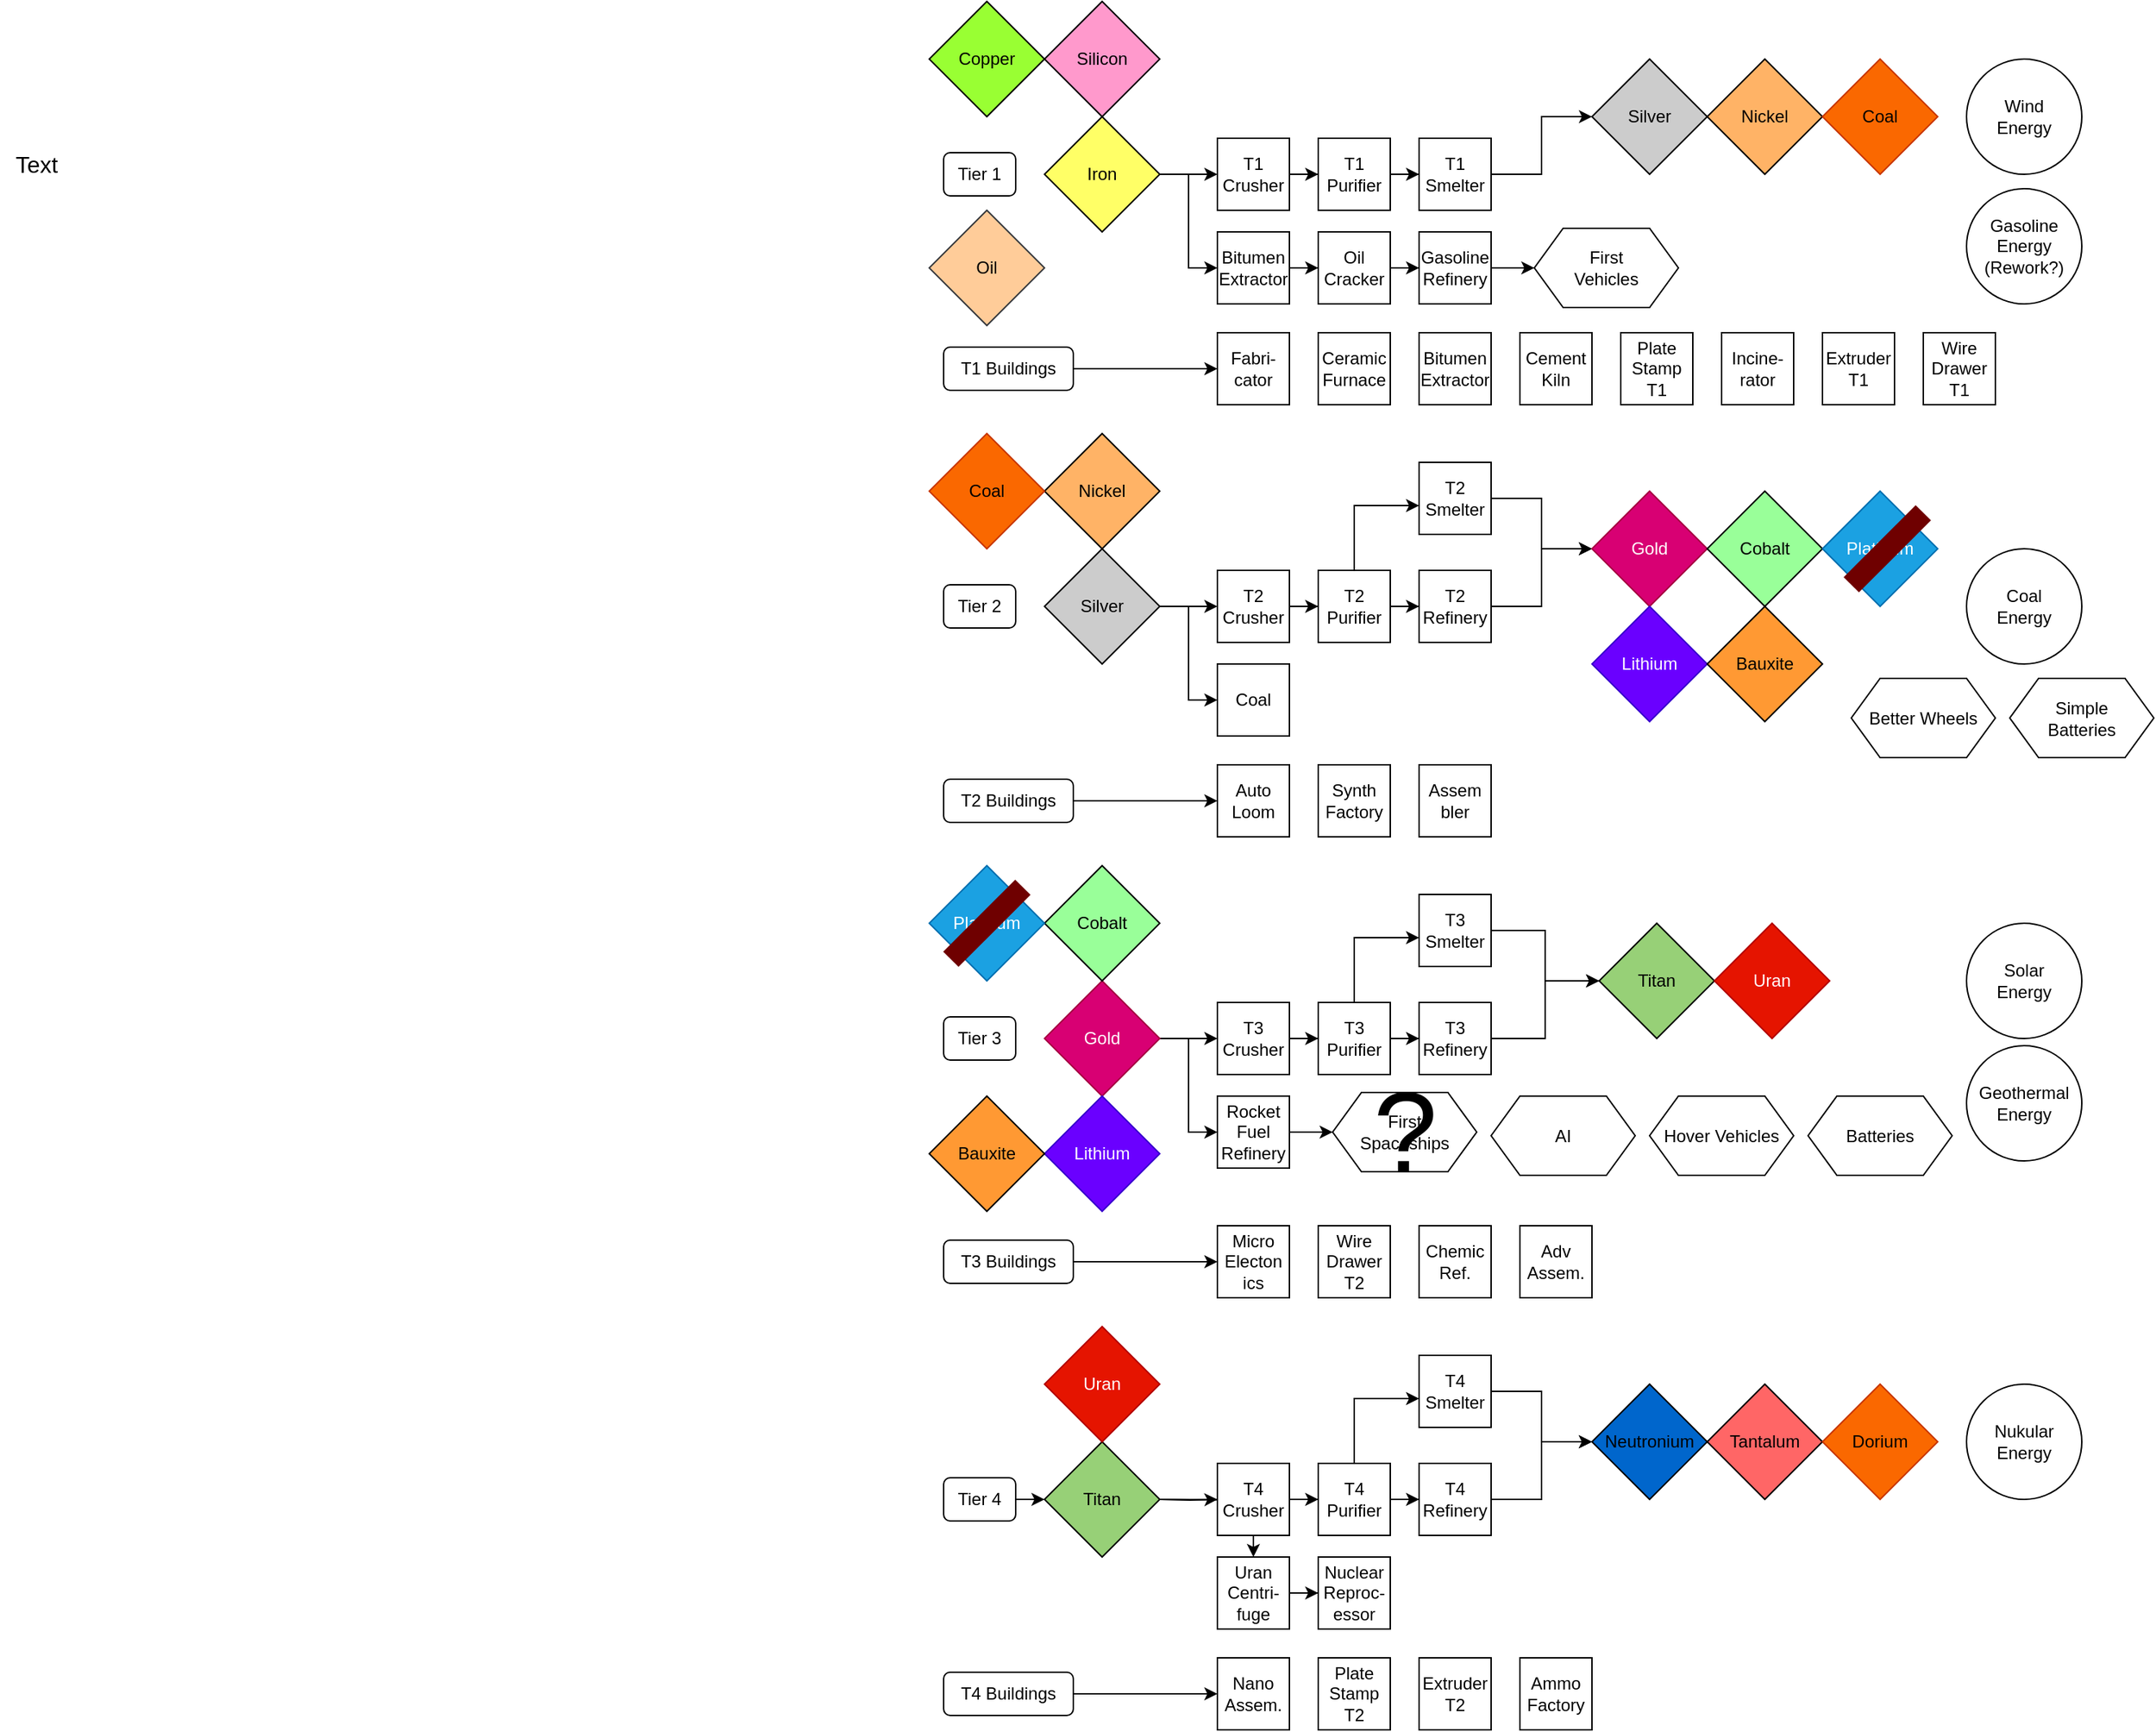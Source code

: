 <mxfile version="21.4.0" type="device" pages="11">
  <diagram id="Ydktu7NFS379eD1LzOc7" name="Primary">
    <mxGraphModel dx="2858" dy="870" grid="1" gridSize="10" guides="1" tooltips="1" connect="1" arrows="1" fold="1" page="0" pageScale="1" pageWidth="827" pageHeight="1169" background="none" math="0" shadow="0">
      <root>
        <mxCell id="0" />
        <mxCell id="1" parent="0" />
        <mxCell id="ZHTC9rPFBJCvCZT5CvOV-2" style="edgeStyle=orthogonalEdgeStyle;rounded=0;orthogonalLoop=1;jettySize=auto;html=1;" parent="1" source="ZHTC9rPFBJCvCZT5CvOV-4" target="ZHTC9rPFBJCvCZT5CvOV-15" edge="1">
          <mxGeometry relative="1" as="geometry" />
        </mxCell>
        <mxCell id="ZHTC9rPFBJCvCZT5CvOV-3" style="edgeStyle=orthogonalEdgeStyle;rounded=0;orthogonalLoop=1;jettySize=auto;html=1;" parent="1" source="ZHTC9rPFBJCvCZT5CvOV-4" target="ZHTC9rPFBJCvCZT5CvOV-49" edge="1">
          <mxGeometry relative="1" as="geometry" />
        </mxCell>
        <object label="&lt;div&gt;Iron&lt;/div&gt;" id="ZHTC9rPFBJCvCZT5CvOV-4">
          <mxCell style="rhombus;whiteSpace=wrap;html=1;fillColor=#FFFF66;" parent="1" vertex="1">
            <mxGeometry x="80" y="80" width="80" height="80" as="geometry" />
          </mxCell>
        </object>
        <mxCell id="ZHTC9rPFBJCvCZT5CvOV-5" value="Tier 1" style="rounded=1;whiteSpace=wrap;html=1;" parent="1" vertex="1">
          <mxGeometry x="10" y="105" width="50" height="30" as="geometry" />
        </mxCell>
        <mxCell id="ZHTC9rPFBJCvCZT5CvOV-6" value="Tier 2" style="rounded=1;whiteSpace=wrap;html=1;" parent="1" vertex="1">
          <mxGeometry x="10" y="405" width="50" height="30" as="geometry" />
        </mxCell>
        <mxCell id="ZHTC9rPFBJCvCZT5CvOV-7" style="edgeStyle=orthogonalEdgeStyle;rounded=0;orthogonalLoop=1;jettySize=auto;html=1;" parent="1" source="ZHTC9rPFBJCvCZT5CvOV-9" target="ZHTC9rPFBJCvCZT5CvOV-22" edge="1">
          <mxGeometry relative="1" as="geometry" />
        </mxCell>
        <mxCell id="ZHTC9rPFBJCvCZT5CvOV-8" style="edgeStyle=orthogonalEdgeStyle;rounded=0;orthogonalLoop=1;jettySize=auto;html=1;entryX=0;entryY=0.5;entryDx=0;entryDy=0;" parent="1" source="ZHTC9rPFBJCvCZT5CvOV-9" target="ZHTC9rPFBJCvCZT5CvOV-83" edge="1">
          <mxGeometry relative="1" as="geometry" />
        </mxCell>
        <object label="Silver" id="ZHTC9rPFBJCvCZT5CvOV-9">
          <mxCell style="rhombus;whiteSpace=wrap;html=1;fillColor=#CCCCCC;" parent="1" vertex="1">
            <mxGeometry x="80" y="380" width="80" height="80" as="geometry" />
          </mxCell>
        </object>
        <mxCell id="ZHTC9rPFBJCvCZT5CvOV-10" value="Tier 3" style="rounded=1;whiteSpace=wrap;html=1;" parent="1" vertex="1">
          <mxGeometry x="10" y="705" width="50" height="30" as="geometry" />
        </mxCell>
        <mxCell id="ZHTC9rPFBJCvCZT5CvOV-11" style="edgeStyle=orthogonalEdgeStyle;rounded=0;orthogonalLoop=1;jettySize=auto;html=1;" parent="1" source="ZHTC9rPFBJCvCZT5CvOV-13" target="ZHTC9rPFBJCvCZT5CvOV-32" edge="1">
          <mxGeometry relative="1" as="geometry" />
        </mxCell>
        <mxCell id="ZHTC9rPFBJCvCZT5CvOV-12" style="edgeStyle=orthogonalEdgeStyle;rounded=0;orthogonalLoop=1;jettySize=auto;html=1;" parent="1" source="ZHTC9rPFBJCvCZT5CvOV-13" target="ZHTC9rPFBJCvCZT5CvOV-55" edge="1">
          <mxGeometry relative="1" as="geometry" />
        </mxCell>
        <object label="Gold" id="ZHTC9rPFBJCvCZT5CvOV-13">
          <mxCell style="rhombus;whiteSpace=wrap;html=1;fillColor=#d80073;fontColor=#ffffff;strokeColor=#A50040;" parent="1" vertex="1">
            <mxGeometry x="80" y="680" width="80" height="80" as="geometry" />
          </mxCell>
        </object>
        <mxCell id="ZHTC9rPFBJCvCZT5CvOV-14" style="edgeStyle=orthogonalEdgeStyle;rounded=0;orthogonalLoop=1;jettySize=auto;html=1;" parent="1" source="ZHTC9rPFBJCvCZT5CvOV-15" target="ZHTC9rPFBJCvCZT5CvOV-17" edge="1">
          <mxGeometry relative="1" as="geometry" />
        </mxCell>
        <mxCell id="ZHTC9rPFBJCvCZT5CvOV-15" value="&lt;div&gt;T1&lt;/div&gt;&lt;div&gt;Crusher&lt;br&gt;&lt;/div&gt;" style="whiteSpace=wrap;html=1;aspect=fixed;" parent="1" vertex="1">
          <mxGeometry x="200" y="95" width="50" height="50" as="geometry" />
        </mxCell>
        <mxCell id="ZHTC9rPFBJCvCZT5CvOV-16" style="edgeStyle=orthogonalEdgeStyle;rounded=0;orthogonalLoop=1;jettySize=auto;html=1;entryX=0;entryY=0.5;entryDx=0;entryDy=0;" parent="1" source="ZHTC9rPFBJCvCZT5CvOV-17" target="ZHTC9rPFBJCvCZT5CvOV-19" edge="1">
          <mxGeometry relative="1" as="geometry" />
        </mxCell>
        <mxCell id="ZHTC9rPFBJCvCZT5CvOV-17" value="&lt;div&gt;T1&lt;/div&gt;&lt;div&gt;Purifier&lt;br&gt;&lt;/div&gt;" style="whiteSpace=wrap;html=1;aspect=fixed;" parent="1" vertex="1">
          <mxGeometry x="270" y="95" width="50" height="50" as="geometry" />
        </mxCell>
        <mxCell id="ZHTC9rPFBJCvCZT5CvOV-18" style="edgeStyle=orthogonalEdgeStyle;rounded=0;orthogonalLoop=1;jettySize=auto;html=1;" parent="1" source="ZHTC9rPFBJCvCZT5CvOV-19" target="ZHTC9rPFBJCvCZT5CvOV-20" edge="1">
          <mxGeometry relative="1" as="geometry" />
        </mxCell>
        <mxCell id="ZHTC9rPFBJCvCZT5CvOV-19" value="&lt;div&gt;T1&lt;/div&gt;&lt;div&gt;Smelter&lt;br&gt;&lt;/div&gt;" style="whiteSpace=wrap;html=1;aspect=fixed;" parent="1" vertex="1">
          <mxGeometry x="340" y="95" width="50" height="50" as="geometry" />
        </mxCell>
        <object label="Silver" id="ZHTC9rPFBJCvCZT5CvOV-20">
          <mxCell style="rhombus;whiteSpace=wrap;html=1;fillColor=#CCCCCC;" parent="1" vertex="1">
            <mxGeometry x="460" y="40" width="80" height="80" as="geometry" />
          </mxCell>
        </object>
        <mxCell id="ZHTC9rPFBJCvCZT5CvOV-21" style="edgeStyle=orthogonalEdgeStyle;rounded=0;orthogonalLoop=1;jettySize=auto;html=1;" parent="1" source="ZHTC9rPFBJCvCZT5CvOV-22" target="ZHTC9rPFBJCvCZT5CvOV-25" edge="1">
          <mxGeometry relative="1" as="geometry" />
        </mxCell>
        <mxCell id="ZHTC9rPFBJCvCZT5CvOV-22" value="&lt;div&gt;T2&lt;/div&gt;&lt;div&gt;Crusher&lt;br&gt;&lt;/div&gt;" style="whiteSpace=wrap;html=1;aspect=fixed;" parent="1" vertex="1">
          <mxGeometry x="200" y="395" width="50" height="50" as="geometry" />
        </mxCell>
        <mxCell id="ZHTC9rPFBJCvCZT5CvOV-23" style="edgeStyle=orthogonalEdgeStyle;rounded=0;orthogonalLoop=1;jettySize=auto;html=1;" parent="1" source="ZHTC9rPFBJCvCZT5CvOV-25" target="ZHTC9rPFBJCvCZT5CvOV-29" edge="1">
          <mxGeometry relative="1" as="geometry">
            <Array as="points">
              <mxPoint x="295" y="350" />
            </Array>
          </mxGeometry>
        </mxCell>
        <mxCell id="ZHTC9rPFBJCvCZT5CvOV-24" style="edgeStyle=orthogonalEdgeStyle;rounded=0;orthogonalLoop=1;jettySize=auto;html=1;entryX=0;entryY=0.5;entryDx=0;entryDy=0;" parent="1" source="ZHTC9rPFBJCvCZT5CvOV-25" target="ZHTC9rPFBJCvCZT5CvOV-27" edge="1">
          <mxGeometry relative="1" as="geometry" />
        </mxCell>
        <mxCell id="ZHTC9rPFBJCvCZT5CvOV-25" value="&lt;div&gt;T2&lt;/div&gt;&lt;div&gt;Purifier&lt;br&gt;&lt;/div&gt;" style="whiteSpace=wrap;html=1;aspect=fixed;" parent="1" vertex="1">
          <mxGeometry x="270" y="395" width="50" height="50" as="geometry" />
        </mxCell>
        <mxCell id="ZHTC9rPFBJCvCZT5CvOV-26" style="edgeStyle=orthogonalEdgeStyle;rounded=0;orthogonalLoop=1;jettySize=auto;html=1;" parent="1" source="ZHTC9rPFBJCvCZT5CvOV-27" target="ZHTC9rPFBJCvCZT5CvOV-30" edge="1">
          <mxGeometry relative="1" as="geometry" />
        </mxCell>
        <mxCell id="ZHTC9rPFBJCvCZT5CvOV-27" value="T2&lt;br&gt;Refinery" style="whiteSpace=wrap;html=1;aspect=fixed;" parent="1" vertex="1">
          <mxGeometry x="340" y="395" width="50" height="50" as="geometry" />
        </mxCell>
        <mxCell id="ZHTC9rPFBJCvCZT5CvOV-28" style="edgeStyle=orthogonalEdgeStyle;rounded=0;orthogonalLoop=1;jettySize=auto;html=1;" parent="1" source="ZHTC9rPFBJCvCZT5CvOV-29" target="ZHTC9rPFBJCvCZT5CvOV-30" edge="1">
          <mxGeometry relative="1" as="geometry" />
        </mxCell>
        <mxCell id="ZHTC9rPFBJCvCZT5CvOV-29" value="T2 Smelter" style="whiteSpace=wrap;html=1;aspect=fixed;" parent="1" vertex="1">
          <mxGeometry x="340" y="320" width="50" height="50" as="geometry" />
        </mxCell>
        <object label="Gold" id="ZHTC9rPFBJCvCZT5CvOV-30">
          <mxCell style="rhombus;whiteSpace=wrap;html=1;fillColor=#d80073;fontColor=#ffffff;strokeColor=#A50040;" parent="1" vertex="1">
            <mxGeometry x="460" y="340" width="80" height="80" as="geometry" />
          </mxCell>
        </object>
        <mxCell id="ZHTC9rPFBJCvCZT5CvOV-31" style="edgeStyle=orthogonalEdgeStyle;rounded=0;orthogonalLoop=1;jettySize=auto;html=1;" parent="1" source="ZHTC9rPFBJCvCZT5CvOV-32" target="ZHTC9rPFBJCvCZT5CvOV-35" edge="1">
          <mxGeometry relative="1" as="geometry" />
        </mxCell>
        <mxCell id="ZHTC9rPFBJCvCZT5CvOV-32" value="&lt;div&gt;T3&lt;/div&gt;&lt;div&gt;Crusher&lt;br&gt;&lt;/div&gt;" style="whiteSpace=wrap;html=1;aspect=fixed;" parent="1" vertex="1">
          <mxGeometry x="200" y="695" width="50" height="50" as="geometry" />
        </mxCell>
        <mxCell id="ZHTC9rPFBJCvCZT5CvOV-33" style="edgeStyle=orthogonalEdgeStyle;rounded=0;orthogonalLoop=1;jettySize=auto;html=1;" parent="1" source="ZHTC9rPFBJCvCZT5CvOV-35" target="ZHTC9rPFBJCvCZT5CvOV-39" edge="1">
          <mxGeometry relative="1" as="geometry">
            <Array as="points">
              <mxPoint x="295" y="650" />
            </Array>
          </mxGeometry>
        </mxCell>
        <mxCell id="ZHTC9rPFBJCvCZT5CvOV-34" style="edgeStyle=orthogonalEdgeStyle;rounded=0;orthogonalLoop=1;jettySize=auto;html=1;entryX=0;entryY=0.5;entryDx=0;entryDy=0;" parent="1" source="ZHTC9rPFBJCvCZT5CvOV-35" target="ZHTC9rPFBJCvCZT5CvOV-37" edge="1">
          <mxGeometry relative="1" as="geometry" />
        </mxCell>
        <mxCell id="ZHTC9rPFBJCvCZT5CvOV-35" value="&lt;div&gt;T3&lt;/div&gt;&lt;div&gt;Purifier&lt;br&gt;&lt;/div&gt;" style="whiteSpace=wrap;html=1;aspect=fixed;" parent="1" vertex="1">
          <mxGeometry x="270" y="695" width="50" height="50" as="geometry" />
        </mxCell>
        <mxCell id="ZHTC9rPFBJCvCZT5CvOV-36" style="edgeStyle=orthogonalEdgeStyle;rounded=0;orthogonalLoop=1;jettySize=auto;html=1;" parent="1" source="ZHTC9rPFBJCvCZT5CvOV-37" target="ZHTC9rPFBJCvCZT5CvOV-62" edge="1">
          <mxGeometry relative="1" as="geometry" />
        </mxCell>
        <mxCell id="ZHTC9rPFBJCvCZT5CvOV-37" value="&lt;div&gt;T3&lt;/div&gt;&lt;div&gt;Refinery&lt;br&gt;&lt;/div&gt;" style="whiteSpace=wrap;html=1;aspect=fixed;" parent="1" vertex="1">
          <mxGeometry x="340" y="695" width="50" height="50" as="geometry" />
        </mxCell>
        <mxCell id="ZHTC9rPFBJCvCZT5CvOV-38" style="edgeStyle=orthogonalEdgeStyle;rounded=0;orthogonalLoop=1;jettySize=auto;html=1;" parent="1" source="ZHTC9rPFBJCvCZT5CvOV-39" target="ZHTC9rPFBJCvCZT5CvOV-62" edge="1">
          <mxGeometry relative="1" as="geometry" />
        </mxCell>
        <mxCell id="ZHTC9rPFBJCvCZT5CvOV-39" value="T3&lt;br&gt;Smelter" style="whiteSpace=wrap;html=1;aspect=fixed;" parent="1" vertex="1">
          <mxGeometry x="340" y="620" width="50" height="50" as="geometry" />
        </mxCell>
        <object label="Nickel" id="ZHTC9rPFBJCvCZT5CvOV-40">
          <mxCell style="rhombus;whiteSpace=wrap;html=1;fillColor=#FFB366;" parent="1" vertex="1">
            <mxGeometry x="540" y="40" width="80" height="80" as="geometry" />
          </mxCell>
        </object>
        <object label="Nickel" id="ZHTC9rPFBJCvCZT5CvOV-41">
          <mxCell style="rhombus;whiteSpace=wrap;html=1;fillColor=#FFB366;" parent="1" vertex="1">
            <mxGeometry x="80" y="300" width="80" height="80" as="geometry" />
          </mxCell>
        </object>
        <object label="Cobalt" id="ZHTC9rPFBJCvCZT5CvOV-42">
          <mxCell style="rhombus;whiteSpace=wrap;html=1;fillColor=#99FF99;" parent="1" vertex="1">
            <mxGeometry x="540" y="340" width="80" height="80" as="geometry" />
          </mxCell>
        </object>
        <object label="Platinum" id="ZHTC9rPFBJCvCZT5CvOV-43">
          <mxCell style="rhombus;whiteSpace=wrap;html=1;fillColor=#1ba1e2;fontColor=#ffffff;strokeColor=#006EAF;" parent="1" vertex="1">
            <mxGeometry x="620" y="340" width="80" height="80" as="geometry" />
          </mxCell>
        </object>
        <object label="Cobalt" id="ZHTC9rPFBJCvCZT5CvOV-44">
          <mxCell style="rhombus;whiteSpace=wrap;html=1;fillColor=#99FF99;" parent="1" vertex="1">
            <mxGeometry x="80" y="600" width="80" height="80" as="geometry" />
          </mxCell>
        </object>
        <object label="Platinum" id="ZHTC9rPFBJCvCZT5CvOV-45">
          <mxCell style="rhombus;whiteSpace=wrap;html=1;fillColor=#1ba1e2;fontColor=#ffffff;strokeColor=#006EAF;" parent="1" vertex="1">
            <mxGeometry y="600" width="80" height="80" as="geometry" />
          </mxCell>
        </object>
        <object label="Silicon" id="ZHTC9rPFBJCvCZT5CvOV-46">
          <mxCell style="rhombus;whiteSpace=wrap;html=1;fillColor=#FF99CC;" parent="1" vertex="1">
            <mxGeometry x="80" width="80" height="80" as="geometry" />
          </mxCell>
        </object>
        <object label="Copper" id="ZHTC9rPFBJCvCZT5CvOV-47">
          <mxCell style="rhombus;whiteSpace=wrap;html=1;fillColor=#99FF33;" parent="1" vertex="1">
            <mxGeometry width="80" height="80" as="geometry" />
          </mxCell>
        </object>
        <mxCell id="ZHTC9rPFBJCvCZT5CvOV-48" style="edgeStyle=orthogonalEdgeStyle;rounded=0;orthogonalLoop=1;jettySize=auto;html=1;" parent="1" source="ZHTC9rPFBJCvCZT5CvOV-49" target="ZHTC9rPFBJCvCZT5CvOV-51" edge="1">
          <mxGeometry relative="1" as="geometry" />
        </mxCell>
        <mxCell id="ZHTC9rPFBJCvCZT5CvOV-49" value="Bitumen&lt;br&gt;Extractor" style="whiteSpace=wrap;html=1;aspect=fixed;" parent="1" vertex="1">
          <mxGeometry x="200" y="160" width="50" height="50" as="geometry" />
        </mxCell>
        <mxCell id="ZHTC9rPFBJCvCZT5CvOV-50" style="edgeStyle=orthogonalEdgeStyle;rounded=0;orthogonalLoop=1;jettySize=auto;html=1;" parent="1" source="ZHTC9rPFBJCvCZT5CvOV-51" target="ZHTC9rPFBJCvCZT5CvOV-53" edge="1">
          <mxGeometry relative="1" as="geometry" />
        </mxCell>
        <mxCell id="ZHTC9rPFBJCvCZT5CvOV-51" value="Oil&lt;br&gt;Cracker" style="whiteSpace=wrap;html=1;aspect=fixed;" parent="1" vertex="1">
          <mxGeometry x="270" y="160" width="50" height="50" as="geometry" />
        </mxCell>
        <mxCell id="ZHTC9rPFBJCvCZT5CvOV-52" style="edgeStyle=orthogonalEdgeStyle;rounded=0;orthogonalLoop=1;jettySize=auto;html=1;" parent="1" source="ZHTC9rPFBJCvCZT5CvOV-53" target="ZHTC9rPFBJCvCZT5CvOV-84" edge="1">
          <mxGeometry relative="1" as="geometry" />
        </mxCell>
        <mxCell id="ZHTC9rPFBJCvCZT5CvOV-53" value="&lt;div&gt;Gasoline&lt;/div&gt;&lt;div&gt;Refinery&lt;br&gt;&lt;/div&gt;" style="whiteSpace=wrap;html=1;aspect=fixed;" parent="1" vertex="1">
          <mxGeometry x="340" y="160" width="50" height="50" as="geometry" />
        </mxCell>
        <mxCell id="ZHTC9rPFBJCvCZT5CvOV-54" style="edgeStyle=orthogonalEdgeStyle;rounded=0;orthogonalLoop=1;jettySize=auto;html=1;" parent="1" source="ZHTC9rPFBJCvCZT5CvOV-55" target="ZHTC9rPFBJCvCZT5CvOV-85" edge="1">
          <mxGeometry relative="1" as="geometry" />
        </mxCell>
        <mxCell id="ZHTC9rPFBJCvCZT5CvOV-55" value="Rocket&lt;br&gt;Fuel&lt;br&gt;Refinery" style="whiteSpace=wrap;html=1;aspect=fixed;" parent="1" vertex="1">
          <mxGeometry x="200" y="760" width="50" height="50" as="geometry" />
        </mxCell>
        <object label="Lithium" id="ZHTC9rPFBJCvCZT5CvOV-56">
          <mxCell style="rhombus;whiteSpace=wrap;html=1;fillColor=#6a00ff;fontColor=#ffffff;strokeColor=#3700CC;" parent="1" vertex="1">
            <mxGeometry x="80" y="760" width="80" height="80" as="geometry" />
          </mxCell>
        </object>
        <object label="Lithium" id="ZHTC9rPFBJCvCZT5CvOV-57">
          <mxCell style="rhombus;whiteSpace=wrap;html=1;fillColor=#6a00ff;fontColor=#ffffff;strokeColor=#3700CC;" parent="1" vertex="1">
            <mxGeometry x="460" y="420" width="80" height="80" as="geometry" />
          </mxCell>
        </object>
        <object label="Bauxite" id="ZHTC9rPFBJCvCZT5CvOV-58">
          <mxCell style="rhombus;whiteSpace=wrap;html=1;fillColor=#FF9933;" parent="1" vertex="1">
            <mxGeometry y="760" width="80" height="80" as="geometry" />
          </mxCell>
        </object>
        <object label="Bauxite" id="ZHTC9rPFBJCvCZT5CvOV-59">
          <mxCell style="rhombus;whiteSpace=wrap;html=1;fillColor=#FF9933;" parent="1" vertex="1">
            <mxGeometry x="540" y="420" width="80" height="80" as="geometry" />
          </mxCell>
        </object>
        <object label="Tantalum" id="ZHTC9rPFBJCvCZT5CvOV-60">
          <mxCell style="rhombus;whiteSpace=wrap;html=1;fillColor=#FF6666;" parent="1" vertex="1">
            <mxGeometry x="540" y="960" width="80" height="80" as="geometry" />
          </mxCell>
        </object>
        <object label="Neutronium" id="ZHTC9rPFBJCvCZT5CvOV-61">
          <mxCell style="rhombus;whiteSpace=wrap;html=1;fillColor=#0066CC;" parent="1" vertex="1">
            <mxGeometry x="460" y="960" width="80" height="80" as="geometry" />
          </mxCell>
        </object>
        <object label="Titan" id="ZHTC9rPFBJCvCZT5CvOV-62">
          <mxCell style="rhombus;whiteSpace=wrap;html=1;fillColor=#97D077;" parent="1" vertex="1">
            <mxGeometry x="465" y="640" width="80" height="80" as="geometry" />
          </mxCell>
        </object>
        <mxCell id="ZHTC9rPFBJCvCZT5CvOV-63" value="" style="edgeStyle=orthogonalEdgeStyle;rounded=0;orthogonalLoop=1;jettySize=auto;html=1;" parent="1" source="ZHTC9rPFBJCvCZT5CvOV-64" edge="1">
          <mxGeometry relative="1" as="geometry">
            <mxPoint x="80" y="1040" as="targetPoint" />
          </mxGeometry>
        </mxCell>
        <mxCell id="ZHTC9rPFBJCvCZT5CvOV-64" value="&lt;div&gt;Tier 4&lt;/div&gt;" style="rounded=1;whiteSpace=wrap;html=1;" parent="1" vertex="1">
          <mxGeometry x="10" y="1025" width="50" height="30" as="geometry" />
        </mxCell>
        <mxCell id="ZHTC9rPFBJCvCZT5CvOV-65" style="edgeStyle=orthogonalEdgeStyle;rounded=0;orthogonalLoop=1;jettySize=auto;html=1;" parent="1" target="ZHTC9rPFBJCvCZT5CvOV-69" edge="1">
          <mxGeometry relative="1" as="geometry">
            <mxPoint x="160" y="1040" as="sourcePoint" />
          </mxGeometry>
        </mxCell>
        <mxCell id="ZHTC9rPFBJCvCZT5CvOV-66" style="edgeStyle=orthogonalEdgeStyle;rounded=0;orthogonalLoop=1;jettySize=auto;html=1;" parent="1" target="ZHTC9rPFBJCvCZT5CvOV-90" edge="1">
          <mxGeometry relative="1" as="geometry">
            <mxPoint x="160" y="1040" as="sourcePoint" />
          </mxGeometry>
        </mxCell>
        <object label="Titan" id="ZHTC9rPFBJCvCZT5CvOV-67">
          <mxCell style="rhombus;whiteSpace=wrap;html=1;fillColor=#97D077;" parent="1" vertex="1">
            <mxGeometry x="80" y="1000" width="80" height="80" as="geometry" />
          </mxCell>
        </object>
        <mxCell id="ZHTC9rPFBJCvCZT5CvOV-68" style="edgeStyle=orthogonalEdgeStyle;rounded=0;orthogonalLoop=1;jettySize=auto;html=1;" parent="1" source="ZHTC9rPFBJCvCZT5CvOV-69" target="ZHTC9rPFBJCvCZT5CvOV-72" edge="1">
          <mxGeometry relative="1" as="geometry" />
        </mxCell>
        <mxCell id="ZHTC9rPFBJCvCZT5CvOV-69" value="&lt;div&gt;T4&lt;/div&gt;&lt;div&gt;Crusher&lt;br&gt;&lt;/div&gt;" style="whiteSpace=wrap;html=1;aspect=fixed;" parent="1" vertex="1">
          <mxGeometry x="200" y="1015" width="50" height="50" as="geometry" />
        </mxCell>
        <mxCell id="ZHTC9rPFBJCvCZT5CvOV-70" style="edgeStyle=orthogonalEdgeStyle;rounded=0;orthogonalLoop=1;jettySize=auto;html=1;" parent="1" source="ZHTC9rPFBJCvCZT5CvOV-72" target="ZHTC9rPFBJCvCZT5CvOV-76" edge="1">
          <mxGeometry relative="1" as="geometry">
            <Array as="points">
              <mxPoint x="295" y="970" />
            </Array>
          </mxGeometry>
        </mxCell>
        <mxCell id="ZHTC9rPFBJCvCZT5CvOV-71" style="edgeStyle=orthogonalEdgeStyle;rounded=0;orthogonalLoop=1;jettySize=auto;html=1;entryX=0;entryY=0.5;entryDx=0;entryDy=0;" parent="1" source="ZHTC9rPFBJCvCZT5CvOV-72" target="ZHTC9rPFBJCvCZT5CvOV-74" edge="1">
          <mxGeometry relative="1" as="geometry" />
        </mxCell>
        <mxCell id="ZHTC9rPFBJCvCZT5CvOV-72" value="&lt;div&gt;T4&lt;/div&gt;&lt;div&gt;Purifier&lt;br&gt;&lt;/div&gt;" style="whiteSpace=wrap;html=1;aspect=fixed;" parent="1" vertex="1">
          <mxGeometry x="270" y="1015" width="50" height="50" as="geometry" />
        </mxCell>
        <mxCell id="ZHTC9rPFBJCvCZT5CvOV-73" style="edgeStyle=orthogonalEdgeStyle;rounded=0;orthogonalLoop=1;jettySize=auto;html=1;" parent="1" source="ZHTC9rPFBJCvCZT5CvOV-74" target="ZHTC9rPFBJCvCZT5CvOV-61" edge="1">
          <mxGeometry relative="1" as="geometry" />
        </mxCell>
        <mxCell id="ZHTC9rPFBJCvCZT5CvOV-74" value="&lt;div&gt;T4&lt;/div&gt;&lt;div&gt;Refinery&lt;br&gt;&lt;/div&gt;" style="whiteSpace=wrap;html=1;aspect=fixed;" parent="1" vertex="1">
          <mxGeometry x="340" y="1015" width="50" height="50" as="geometry" />
        </mxCell>
        <mxCell id="ZHTC9rPFBJCvCZT5CvOV-75" style="edgeStyle=orthogonalEdgeStyle;rounded=0;orthogonalLoop=1;jettySize=auto;html=1;" parent="1" source="ZHTC9rPFBJCvCZT5CvOV-76" target="ZHTC9rPFBJCvCZT5CvOV-61" edge="1">
          <mxGeometry relative="1" as="geometry" />
        </mxCell>
        <mxCell id="ZHTC9rPFBJCvCZT5CvOV-76" value="&lt;div&gt;T4&lt;/div&gt;&lt;div&gt;Smelter&lt;br&gt;&lt;/div&gt;" style="whiteSpace=wrap;html=1;aspect=fixed;" parent="1" vertex="1">
          <mxGeometry x="340" y="940" width="50" height="50" as="geometry" />
        </mxCell>
        <mxCell id="ZHTC9rPFBJCvCZT5CvOV-77" value="Wind&lt;br&gt;Energy" style="ellipse;whiteSpace=wrap;html=1;aspect=fixed;" parent="1" vertex="1">
          <mxGeometry x="720" y="40" width="80" height="80" as="geometry" />
        </mxCell>
        <mxCell id="ZHTC9rPFBJCvCZT5CvOV-78" value="&lt;div&gt;Coal&lt;/div&gt;&lt;div&gt;Energy&lt;br&gt;&lt;/div&gt;" style="ellipse;whiteSpace=wrap;html=1;aspect=fixed;" parent="1" vertex="1">
          <mxGeometry x="720" y="380" width="80" height="80" as="geometry" />
        </mxCell>
        <mxCell id="ZHTC9rPFBJCvCZT5CvOV-79" value="Solar&lt;br&gt;Energy" style="ellipse;whiteSpace=wrap;html=1;aspect=fixed;" parent="1" vertex="1">
          <mxGeometry x="720" y="640" width="80" height="80" as="geometry" />
        </mxCell>
        <mxCell id="ZHTC9rPFBJCvCZT5CvOV-80" value="&lt;div&gt;Geothermal&lt;/div&gt;&lt;div&gt;Energy&lt;br&gt;&lt;/div&gt;" style="ellipse;whiteSpace=wrap;html=1;aspect=fixed;" parent="1" vertex="1">
          <mxGeometry x="720" y="725" width="80" height="80" as="geometry" />
        </mxCell>
        <mxCell id="ZHTC9rPFBJCvCZT5CvOV-81" value="Coal" style="rhombus;whiteSpace=wrap;html=1;fillColor=#fa6800;fontColor=#000000;strokeColor=#C73500;" parent="1" vertex="1">
          <mxGeometry x="620" y="40" width="80" height="80" as="geometry" />
        </mxCell>
        <mxCell id="ZHTC9rPFBJCvCZT5CvOV-82" value="Coal" style="rhombus;whiteSpace=wrap;html=1;fillColor=#fa6800;fontColor=#000000;strokeColor=#C73500;" parent="1" vertex="1">
          <mxGeometry y="300" width="80" height="80" as="geometry" />
        </mxCell>
        <mxCell id="ZHTC9rPFBJCvCZT5CvOV-83" value="Coal" style="whiteSpace=wrap;html=1;aspect=fixed;" parent="1" vertex="1">
          <mxGeometry x="200" y="460" width="50" height="50" as="geometry" />
        </mxCell>
        <mxCell id="ZHTC9rPFBJCvCZT5CvOV-84" value="&lt;div&gt;First&lt;/div&gt;&lt;div&gt;Vehicles&lt;br&gt;&lt;/div&gt;" style="shape=hexagon;perimeter=hexagonPerimeter2;whiteSpace=wrap;html=1;fixedSize=1;" parent="1" vertex="1">
          <mxGeometry x="420" y="157.5" width="100" height="55" as="geometry" />
        </mxCell>
        <mxCell id="ZHTC9rPFBJCvCZT5CvOV-85" value="First&lt;br&gt;&lt;div&gt;Spaceships&lt;/div&gt;" style="shape=hexagon;perimeter=hexagonPerimeter2;whiteSpace=wrap;html=1;fixedSize=1;" parent="1" vertex="1">
          <mxGeometry x="280" y="757.5" width="100" height="55" as="geometry" />
        </mxCell>
        <mxCell id="ZHTC9rPFBJCvCZT5CvOV-86" value="&lt;div&gt;Nukular&lt;/div&gt;&lt;div&gt;Energy&lt;br&gt;&lt;/div&gt;" style="ellipse;whiteSpace=wrap;html=1;aspect=fixed;" parent="1" vertex="1">
          <mxGeometry x="720" y="960" width="80" height="80" as="geometry" />
        </mxCell>
        <object label="Uran" id="ZHTC9rPFBJCvCZT5CvOV-87">
          <mxCell style="rhombus;whiteSpace=wrap;html=1;fillColor=#e51400;fontColor=#ffffff;strokeColor=#B20000;" parent="1" vertex="1">
            <mxGeometry x="545" y="640" width="80" height="80" as="geometry" />
          </mxCell>
        </object>
        <object label="Uran" id="ZHTC9rPFBJCvCZT5CvOV-88">
          <mxCell style="rhombus;whiteSpace=wrap;html=1;fillColor=#e51400;fontColor=#ffffff;strokeColor=#B20000;" parent="1" vertex="1">
            <mxGeometry x="80" y="920" width="80" height="80" as="geometry" />
          </mxCell>
        </object>
        <mxCell id="ZHTC9rPFBJCvCZT5CvOV-89" style="edgeStyle=orthogonalEdgeStyle;rounded=0;orthogonalLoop=1;jettySize=auto;html=1;" parent="1" source="ZHTC9rPFBJCvCZT5CvOV-90" target="ZHTC9rPFBJCvCZT5CvOV-91" edge="1">
          <mxGeometry relative="1" as="geometry" />
        </mxCell>
        <mxCell id="ZHTC9rPFBJCvCZT5CvOV-90" value="Uran&lt;br&gt;&lt;div&gt;Centri-&lt;/div&gt;&lt;div&gt;fuge&lt;br&gt;&lt;/div&gt;" style="whiteSpace=wrap;html=1;aspect=fixed;" parent="1" vertex="1">
          <mxGeometry x="200" y="1080" width="50" height="50" as="geometry" />
        </mxCell>
        <mxCell id="ZHTC9rPFBJCvCZT5CvOV-91" value="Nuclear&lt;br&gt;&lt;div&gt;Reproc-&lt;/div&gt;&lt;div&gt;essor&lt;br&gt;&lt;/div&gt;" style="whiteSpace=wrap;html=1;aspect=fixed;" parent="1" vertex="1">
          <mxGeometry x="270" y="1080" width="50" height="50" as="geometry" />
        </mxCell>
        <mxCell id="ZHTC9rPFBJCvCZT5CvOV-92" style="edgeStyle=orthogonalEdgeStyle;rounded=0;orthogonalLoop=1;jettySize=auto;html=1;" parent="1" source="ZHTC9rPFBJCvCZT5CvOV-93" target="ZHTC9rPFBJCvCZT5CvOV-94" edge="1">
          <mxGeometry relative="1" as="geometry" />
        </mxCell>
        <mxCell id="ZHTC9rPFBJCvCZT5CvOV-93" value="T1 Buildings" style="rounded=1;whiteSpace=wrap;html=1;" parent="1" vertex="1">
          <mxGeometry x="10" y="240" width="90" height="30" as="geometry" />
        </mxCell>
        <mxCell id="ZHTC9rPFBJCvCZT5CvOV-94" value="&lt;div&gt;Fabri-&lt;/div&gt;&lt;div&gt;cator&lt;br&gt;&lt;/div&gt;" style="whiteSpace=wrap;html=1;aspect=fixed;" parent="1" vertex="1">
          <mxGeometry x="200" y="230" width="50" height="50" as="geometry" />
        </mxCell>
        <mxCell id="ZHTC9rPFBJCvCZT5CvOV-95" value="&lt;div&gt;Ceramic&lt;/div&gt;&lt;div&gt;Furnace&lt;br&gt;&lt;/div&gt;" style="whiteSpace=wrap;html=1;aspect=fixed;" parent="1" vertex="1">
          <mxGeometry x="270" y="230" width="50" height="50" as="geometry" />
        </mxCell>
        <mxCell id="ZHTC9rPFBJCvCZT5CvOV-96" value="Bitumen&lt;br&gt;Extractor" style="whiteSpace=wrap;html=1;aspect=fixed;" parent="1" vertex="1">
          <mxGeometry x="340" y="230" width="50" height="50" as="geometry" />
        </mxCell>
        <mxCell id="ZHTC9rPFBJCvCZT5CvOV-97" value="&lt;div&gt;Cement&lt;/div&gt;&lt;div&gt;Kiln&lt;br&gt;&lt;/div&gt;" style="whiteSpace=wrap;html=1;aspect=fixed;" parent="1" vertex="1">
          <mxGeometry x="410" y="230" width="50" height="50" as="geometry" />
        </mxCell>
        <mxCell id="ZHTC9rPFBJCvCZT5CvOV-98" value="Plate Stamp&lt;br&gt;T1" style="whiteSpace=wrap;html=1;aspect=fixed;" parent="1" vertex="1">
          <mxGeometry x="480" y="230" width="50" height="50" as="geometry" />
        </mxCell>
        <mxCell id="ZHTC9rPFBJCvCZT5CvOV-99" value="&lt;div&gt;Incine-&lt;/div&gt;&lt;div&gt;rator&lt;br&gt;&lt;/div&gt;" style="whiteSpace=wrap;html=1;aspect=fixed;" parent="1" vertex="1">
          <mxGeometry x="550" y="230" width="50" height="50" as="geometry" />
        </mxCell>
        <mxCell id="ZHTC9rPFBJCvCZT5CvOV-100" value="Extruder T1" style="whiteSpace=wrap;html=1;aspect=fixed;" parent="1" vertex="1">
          <mxGeometry x="620" y="230" width="50" height="50" as="geometry" />
        </mxCell>
        <mxCell id="ZHTC9rPFBJCvCZT5CvOV-101" style="edgeStyle=orthogonalEdgeStyle;rounded=0;orthogonalLoop=1;jettySize=auto;html=1;" parent="1" source="ZHTC9rPFBJCvCZT5CvOV-102" target="ZHTC9rPFBJCvCZT5CvOV-103" edge="1">
          <mxGeometry relative="1" as="geometry" />
        </mxCell>
        <mxCell id="ZHTC9rPFBJCvCZT5CvOV-102" value="T2 Buildings" style="rounded=1;whiteSpace=wrap;html=1;" parent="1" vertex="1">
          <mxGeometry x="10" y="540" width="90" height="30" as="geometry" />
        </mxCell>
        <mxCell id="ZHTC9rPFBJCvCZT5CvOV-103" value="Auto&lt;br&gt;Loom" style="whiteSpace=wrap;html=1;aspect=fixed;" parent="1" vertex="1">
          <mxGeometry x="200" y="530" width="50" height="50" as="geometry" />
        </mxCell>
        <mxCell id="ZHTC9rPFBJCvCZT5CvOV-104" value="Synth&lt;br&gt;Factory" style="whiteSpace=wrap;html=1;aspect=fixed;" parent="1" vertex="1">
          <mxGeometry x="270" y="530" width="50" height="50" as="geometry" />
        </mxCell>
        <mxCell id="ZHTC9rPFBJCvCZT5CvOV-105" style="edgeStyle=orthogonalEdgeStyle;rounded=0;orthogonalLoop=1;jettySize=auto;html=1;" parent="1" source="ZHTC9rPFBJCvCZT5CvOV-106" target="ZHTC9rPFBJCvCZT5CvOV-107" edge="1">
          <mxGeometry relative="1" as="geometry" />
        </mxCell>
        <mxCell id="ZHTC9rPFBJCvCZT5CvOV-106" value="T3 Buildings" style="rounded=1;whiteSpace=wrap;html=1;" parent="1" vertex="1">
          <mxGeometry x="10" y="860" width="90" height="30" as="geometry" />
        </mxCell>
        <mxCell id="ZHTC9rPFBJCvCZT5CvOV-107" value="Micro&lt;br&gt;Electon&lt;br&gt;ics" style="whiteSpace=wrap;html=1;aspect=fixed;" parent="1" vertex="1">
          <mxGeometry x="200" y="850" width="50" height="50" as="geometry" />
        </mxCell>
        <mxCell id="ZHTC9rPFBJCvCZT5CvOV-108" value="Wire&lt;br&gt;Drawer&lt;br&gt;T2" style="whiteSpace=wrap;html=1;aspect=fixed;" parent="1" vertex="1">
          <mxGeometry x="270" y="850" width="50" height="50" as="geometry" />
        </mxCell>
        <mxCell id="ZHTC9rPFBJCvCZT5CvOV-109" value="Chemic&lt;br&gt;Ref." style="whiteSpace=wrap;html=1;aspect=fixed;" parent="1" vertex="1">
          <mxGeometry x="340" y="850" width="50" height="50" as="geometry" />
        </mxCell>
        <mxCell id="ZHTC9rPFBJCvCZT5CvOV-110" value="Adv&lt;br&gt;Assem." style="whiteSpace=wrap;html=1;aspect=fixed;" parent="1" vertex="1">
          <mxGeometry x="410" y="850" width="50" height="50" as="geometry" />
        </mxCell>
        <mxCell id="ZHTC9rPFBJCvCZT5CvOV-111" value="Assem&lt;br&gt;bler" style="whiteSpace=wrap;html=1;aspect=fixed;" parent="1" vertex="1">
          <mxGeometry x="340" y="530" width="50" height="50" as="geometry" />
        </mxCell>
        <mxCell id="ZHTC9rPFBJCvCZT5CvOV-112" value="Wire&lt;br&gt;Drawer&lt;br&gt;T1" style="whiteSpace=wrap;html=1;aspect=fixed;" parent="1" vertex="1">
          <mxGeometry x="690" y="230" width="50" height="50" as="geometry" />
        </mxCell>
        <mxCell id="ZHTC9rPFBJCvCZT5CvOV-113" style="edgeStyle=orthogonalEdgeStyle;rounded=0;orthogonalLoop=1;jettySize=auto;html=1;" parent="1" source="ZHTC9rPFBJCvCZT5CvOV-114" target="ZHTC9rPFBJCvCZT5CvOV-115" edge="1">
          <mxGeometry relative="1" as="geometry" />
        </mxCell>
        <mxCell id="ZHTC9rPFBJCvCZT5CvOV-114" value="T4 Buildings" style="rounded=1;whiteSpace=wrap;html=1;" parent="1" vertex="1">
          <mxGeometry x="10" y="1160" width="90" height="30" as="geometry" />
        </mxCell>
        <mxCell id="ZHTC9rPFBJCvCZT5CvOV-115" value="&lt;div&gt;Nano&lt;/div&gt;&lt;div&gt;Assem.&lt;br&gt;&lt;/div&gt;" style="whiteSpace=wrap;html=1;aspect=fixed;" parent="1" vertex="1">
          <mxGeometry x="200" y="1150" width="50" height="50" as="geometry" />
        </mxCell>
        <mxCell id="ZHTC9rPFBJCvCZT5CvOV-116" value="Plate &lt;br&gt;Stamp&lt;br&gt;T2" style="whiteSpace=wrap;html=1;aspect=fixed;" parent="1" vertex="1">
          <mxGeometry x="270" y="1150" width="50" height="50" as="geometry" />
        </mxCell>
        <mxCell id="ZHTC9rPFBJCvCZT5CvOV-117" value="Extruder&lt;br&gt;T2" style="whiteSpace=wrap;html=1;aspect=fixed;" parent="1" vertex="1">
          <mxGeometry x="340" y="1150" width="50" height="50" as="geometry" />
        </mxCell>
        <mxCell id="ZHTC9rPFBJCvCZT5CvOV-118" value="Ammo&lt;br&gt;Factory" style="whiteSpace=wrap;html=1;aspect=fixed;" parent="1" vertex="1">
          <mxGeometry x="410" y="1150" width="50" height="50" as="geometry" />
        </mxCell>
        <object label="Dorium" id="ZHTC9rPFBJCvCZT5CvOV-119">
          <mxCell style="rhombus;whiteSpace=wrap;html=1;fillColor=#fa6800;fontColor=#000000;strokeColor=#C73500;" parent="1" vertex="1">
            <mxGeometry x="620" y="960" width="80" height="80" as="geometry" />
          </mxCell>
        </object>
        <object label="&lt;div&gt;Oil&lt;/div&gt;" id="yc2SXGTLQp4JdgqWfOWW-1">
          <mxCell style="rhombus;whiteSpace=wrap;html=1;fillColor=#ffcc99;strokeColor=#36393d;" parent="1" vertex="1">
            <mxGeometry y="145" width="80" height="80" as="geometry" />
          </mxCell>
        </object>
        <mxCell id="nqf_7lZ8F06ra36k4JrU-1" value="" style="endArrow=none;html=1;rounded=0;fontSize=12;startSize=8;endSize=8;curved=1;strokeWidth=15;fillColor=#a20025;strokeColor=#6F0000;" parent="1" edge="1">
          <mxGeometry width="50" height="50" relative="1" as="geometry">
            <mxPoint x="640" y="405" as="sourcePoint" />
            <mxPoint x="690" y="355" as="targetPoint" />
          </mxGeometry>
        </mxCell>
        <mxCell id="nqf_7lZ8F06ra36k4JrU-3" value="" style="endArrow=none;html=1;rounded=0;fontSize=12;startSize=8;endSize=8;curved=1;strokeWidth=15;fillColor=#a20025;strokeColor=#6F0000;" parent="1" edge="1">
          <mxGeometry width="50" height="50" relative="1" as="geometry">
            <mxPoint x="15" y="665" as="sourcePoint" />
            <mxPoint x="65" y="615" as="targetPoint" />
          </mxGeometry>
        </mxCell>
        <mxCell id="cK_EKSsteYetoHTQH0sE-2" value="AI" style="shape=hexagon;perimeter=hexagonPerimeter2;whiteSpace=wrap;html=1;fixedSize=1;" parent="1" vertex="1">
          <mxGeometry x="390" y="760" width="100" height="55" as="geometry" />
        </mxCell>
        <mxCell id="cK_EKSsteYetoHTQH0sE-3" value="Hover Vehicles" style="shape=hexagon;perimeter=hexagonPerimeter2;whiteSpace=wrap;html=1;fixedSize=1;" parent="1" vertex="1">
          <mxGeometry x="500" y="760" width="100" height="55" as="geometry" />
        </mxCell>
        <mxCell id="cK_EKSsteYetoHTQH0sE-4" value="Better Wheels" style="shape=hexagon;perimeter=hexagonPerimeter2;whiteSpace=wrap;html=1;fixedSize=1;" parent="1" vertex="1">
          <mxGeometry x="640" y="470" width="100" height="55" as="geometry" />
        </mxCell>
        <mxCell id="cK_EKSsteYetoHTQH0sE-5" value="Simple &lt;br&gt;Batteries" style="shape=hexagon;perimeter=hexagonPerimeter2;whiteSpace=wrap;html=1;fixedSize=1;" parent="1" vertex="1">
          <mxGeometry x="750" y="470" width="100" height="55" as="geometry" />
        </mxCell>
        <mxCell id="cK_EKSsteYetoHTQH0sE-6" value="Batteries" style="shape=hexagon;perimeter=hexagonPerimeter2;whiteSpace=wrap;html=1;fixedSize=1;" parent="1" vertex="1">
          <mxGeometry x="610" y="760" width="100" height="55" as="geometry" />
        </mxCell>
        <mxCell id="cK_EKSsteYetoHTQH0sE-7" value="Gasoline Energy (Rework?)" style="ellipse;whiteSpace=wrap;html=1;aspect=fixed;" parent="1" vertex="1">
          <mxGeometry x="720" y="130" width="80" height="80" as="geometry" />
        </mxCell>
        <mxCell id="IhRC1AGs2JPiyGo1RVcO-1" value="&lt;font style=&quot;font-size: 80px;&quot;&gt;?&lt;/font&gt;" style="text;html=1;align=center;verticalAlign=middle;resizable=0;points=[];autosize=1;strokeColor=none;fillColor=none;fontSize=16;" parent="1" vertex="1">
          <mxGeometry x="295" y="730" width="70" height="110" as="geometry" />
        </mxCell>
        <mxCell id="asy2UA-_e9dD2zM7HUry-1" value="Text" style="text;html=1;align=center;verticalAlign=middle;resizable=0;points=[];autosize=1;strokeColor=none;fillColor=none;fontSize=16;" parent="1" vertex="1">
          <mxGeometry x="-645" y="98" width="50" height="30" as="geometry" />
        </mxCell>
      </root>
    </mxGraphModel>
  </diagram>
  <diagram name="old" id="jwzpZFNurRj90TS4R6ws">
    <mxGraphModel dx="5185" dy="2615" grid="1" gridSize="10" guides="1" tooltips="1" connect="1" arrows="1" fold="1" page="0" pageScale="1" pageWidth="827" pageHeight="1169" math="0" shadow="0">
      <root>
        <mxCell id="0" />
        <mxCell id="1" parent="0" />
        <mxCell id="xHMgEufQ8H1YfHoNSbwo-5" style="edgeStyle=orthogonalEdgeStyle;rounded=0;orthogonalLoop=1;jettySize=auto;html=1;exitX=1;exitY=0.5;exitDx=0;exitDy=0;entryX=0;entryY=0.5;entryDx=0;entryDy=0;" parent="1" source="xHMgEufQ8H1YfHoNSbwo-1" target="xHMgEufQ8H1YfHoNSbwo-2" edge="1">
          <mxGeometry relative="1" as="geometry" />
        </mxCell>
        <mxCell id="xHMgEufQ8H1YfHoNSbwo-1" value="Iron" style="rhombus;whiteSpace=wrap;html=1;" parent="1" vertex="1">
          <mxGeometry x="40" y="164" width="80" height="80" as="geometry" />
        </mxCell>
        <mxCell id="xHMgEufQ8H1YfHoNSbwo-9" style="edgeStyle=orthogonalEdgeStyle;rounded=0;orthogonalLoop=1;jettySize=auto;html=1;exitX=1;exitY=0.75;exitDx=0;exitDy=0;entryX=0;entryY=0.5;entryDx=0;entryDy=0;" parent="1" source="xHMgEufQ8H1YfHoNSbwo-2" target="xHMgEufQ8H1YfHoNSbwo-8" edge="1">
          <mxGeometry relative="1" as="geometry" />
        </mxCell>
        <mxCell id="xHMgEufQ8H1YfHoNSbwo-21" style="edgeStyle=orthogonalEdgeStyle;rounded=0;orthogonalLoop=1;jettySize=auto;html=1;exitX=1;exitY=0.5;exitDx=0;exitDy=0;entryX=0;entryY=0.5;entryDx=0;entryDy=0;" parent="1" source="xHMgEufQ8H1YfHoNSbwo-2" target="xHMgEufQ8H1YfHoNSbwo-20" edge="1">
          <mxGeometry relative="1" as="geometry" />
        </mxCell>
        <mxCell id="xHMgEufQ8H1YfHoNSbwo-32" style="edgeStyle=orthogonalEdgeStyle;rounded=0;orthogonalLoop=1;jettySize=auto;html=1;exitX=1;exitY=0.25;exitDx=0;exitDy=0;entryX=0;entryY=0.5;entryDx=0;entryDy=0;" parent="1" source="xHMgEufQ8H1YfHoNSbwo-2" target="xHMgEufQ8H1YfHoNSbwo-31" edge="1">
          <mxGeometry relative="1" as="geometry" />
        </mxCell>
        <mxCell id="xHMgEufQ8H1YfHoNSbwo-59" style="edgeStyle=orthogonalEdgeStyle;rounded=0;orthogonalLoop=1;jettySize=auto;html=1;exitX=1;exitY=0;exitDx=0;exitDy=0;entryX=0;entryY=0.5;entryDx=0;entryDy=0;" parent="1" source="xHMgEufQ8H1YfHoNSbwo-2" target="xHMgEufQ8H1YfHoNSbwo-58" edge="1">
          <mxGeometry relative="1" as="geometry" />
        </mxCell>
        <mxCell id="xHMgEufQ8H1YfHoNSbwo-94" style="edgeStyle=orthogonalEdgeStyle;rounded=0;orthogonalLoop=1;jettySize=auto;html=1;exitX=1;exitY=1;exitDx=0;exitDy=0;entryX=0;entryY=0.25;entryDx=0;entryDy=0;" parent="1" source="xHMgEufQ8H1YfHoNSbwo-2" target="xHMgEufQ8H1YfHoNSbwo-90" edge="1">
          <mxGeometry relative="1" as="geometry">
            <Array as="points">
              <mxPoint x="430" y="260" />
              <mxPoint x="710" y="260" />
              <mxPoint x="710" y="585" />
            </Array>
          </mxGeometry>
        </mxCell>
        <mxCell id="xHMgEufQ8H1YfHoNSbwo-2" value="Steel Plates&lt;br&gt;20/min" style="rounded=0;whiteSpace=wrap;html=1;fillColor=#008a00;fontColor=#ffffff;strokeColor=#005700;" parent="1" vertex="1">
          <mxGeometry x="310" y="174" width="120" height="60" as="geometry" />
        </mxCell>
        <mxCell id="xHMgEufQ8H1YfHoNSbwo-7" style="edgeStyle=orthogonalEdgeStyle;rounded=0;orthogonalLoop=1;jettySize=auto;html=1;exitX=1;exitY=0.5;exitDx=0;exitDy=0;entryX=0;entryY=0.5;entryDx=0;entryDy=0;" parent="1" source="xHMgEufQ8H1YfHoNSbwo-4" target="xHMgEufQ8H1YfHoNSbwo-6" edge="1">
          <mxGeometry relative="1" as="geometry" />
        </mxCell>
        <mxCell id="xHMgEufQ8H1YfHoNSbwo-4" value="Copper" style="rhombus;whiteSpace=wrap;html=1;" parent="1" vertex="1">
          <mxGeometry x="40" y="750" width="80" height="80" as="geometry" />
        </mxCell>
        <mxCell id="xHMgEufQ8H1YfHoNSbwo-11" style="edgeStyle=orthogonalEdgeStyle;rounded=0;orthogonalLoop=1;jettySize=auto;html=1;exitX=1;exitY=0.5;exitDx=0;exitDy=0;entryX=0;entryY=0.5;entryDx=0;entryDy=0;" parent="1" source="xHMgEufQ8H1YfHoNSbwo-6" target="xHMgEufQ8H1YfHoNSbwo-10" edge="1">
          <mxGeometry relative="1" as="geometry" />
        </mxCell>
        <mxCell id="xHMgEufQ8H1YfHoNSbwo-18" style="edgeStyle=orthogonalEdgeStyle;rounded=0;orthogonalLoop=1;jettySize=auto;html=1;exitX=1;exitY=0.75;exitDx=0;exitDy=0;entryX=0;entryY=0.25;entryDx=0;entryDy=0;" parent="1" source="xHMgEufQ8H1YfHoNSbwo-6" target="xHMgEufQ8H1YfHoNSbwo-17" edge="1">
          <mxGeometry relative="1" as="geometry">
            <Array as="points">
              <mxPoint x="680" y="805" />
              <mxPoint x="680" y="926" />
              <mxPoint x="750" y="926" />
            </Array>
          </mxGeometry>
        </mxCell>
        <mxCell id="xHMgEufQ8H1YfHoNSbwo-28" style="edgeStyle=orthogonalEdgeStyle;rounded=0;orthogonalLoop=1;jettySize=auto;html=1;exitX=1;exitY=0.25;exitDx=0;exitDy=0;entryX=0;entryY=0.75;entryDx=0;entryDy=0;" parent="1" source="xHMgEufQ8H1YfHoNSbwo-6" target="xHMgEufQ8H1YfHoNSbwo-22" edge="1">
          <mxGeometry relative="1" as="geometry">
            <Array as="points">
              <mxPoint x="510" y="775" />
              <mxPoint x="510" y="540" />
              <mxPoint x="940" y="540" />
              <mxPoint x="940" y="219" />
            </Array>
          </mxGeometry>
        </mxCell>
        <mxCell id="xHMgEufQ8H1YfHoNSbwo-35" style="edgeStyle=orthogonalEdgeStyle;rounded=0;orthogonalLoop=1;jettySize=auto;html=1;exitX=1;exitY=0;exitDx=0;exitDy=0;entryX=0;entryY=0.75;entryDx=0;entryDy=0;" parent="1" source="xHMgEufQ8H1YfHoNSbwo-6" target="xHMgEufQ8H1YfHoNSbwo-33" edge="1">
          <mxGeometry relative="1" as="geometry">
            <mxPoint x="890" y="150" as="targetPoint" />
            <Array as="points">
              <mxPoint x="490" y="760" />
              <mxPoint x="490" y="510" />
              <mxPoint x="930" y="510" />
              <mxPoint x="930" y="115" />
            </Array>
          </mxGeometry>
        </mxCell>
        <mxCell id="xHMgEufQ8H1YfHoNSbwo-96" style="edgeStyle=orthogonalEdgeStyle;rounded=0;orthogonalLoop=1;jettySize=auto;html=1;exitX=1;exitY=1;exitDx=0;exitDy=0;entryX=0;entryY=0.5;entryDx=0;entryDy=0;" parent="1" source="xHMgEufQ8H1YfHoNSbwo-6" target="xHMgEufQ8H1YfHoNSbwo-95" edge="1">
          <mxGeometry relative="1" as="geometry">
            <Array as="points">
              <mxPoint x="440" y="820" />
              <mxPoint x="440" y="860" />
            </Array>
          </mxGeometry>
        </mxCell>
        <mxCell id="xHMgEufQ8H1YfHoNSbwo-6" value="Copper Wire" style="rounded=0;whiteSpace=wrap;html=1;fillColor=#008a00;fontColor=#ffffff;strokeColor=#005700;" parent="1" vertex="1">
          <mxGeometry x="310" y="760" width="120" height="60" as="geometry" />
        </mxCell>
        <mxCell id="xHMgEufQ8H1YfHoNSbwo-12" style="edgeStyle=orthogonalEdgeStyle;rounded=0;orthogonalLoop=1;jettySize=auto;html=1;exitX=1;exitY=0.75;exitDx=0;exitDy=0;entryX=0;entryY=0.25;entryDx=0;entryDy=0;" parent="1" source="xHMgEufQ8H1YfHoNSbwo-8" target="xHMgEufQ8H1YfHoNSbwo-10" edge="1">
          <mxGeometry relative="1" as="geometry" />
        </mxCell>
        <mxCell id="xHMgEufQ8H1YfHoNSbwo-36" style="edgeStyle=orthogonalEdgeStyle;rounded=0;orthogonalLoop=1;jettySize=auto;html=1;exitX=1;exitY=0.25;exitDx=0;exitDy=0;entryX=0;entryY=0.25;entryDx=0;entryDy=0;" parent="1" source="xHMgEufQ8H1YfHoNSbwo-8" target="xHMgEufQ8H1YfHoNSbwo-33" edge="1">
          <mxGeometry relative="1" as="geometry">
            <Array as="points">
              <mxPoint x="920" y="299" />
              <mxPoint x="920" y="85" />
            </Array>
          </mxGeometry>
        </mxCell>
        <mxCell id="xHMgEufQ8H1YfHoNSbwo-79" style="edgeStyle=orthogonalEdgeStyle;rounded=0;orthogonalLoop=1;jettySize=auto;html=1;entryX=0;entryY=0.25;entryDx=0;entryDy=0;" parent="1" target="xHMgEufQ8H1YfHoNSbwo-77" edge="1">
          <mxGeometry relative="1" as="geometry">
            <mxPoint x="640" y="314" as="sourcePoint" />
            <Array as="points">
              <mxPoint x="720" y="314" />
              <mxPoint x="720" y="385" />
            </Array>
          </mxGeometry>
        </mxCell>
        <mxCell id="xHMgEufQ8H1YfHoNSbwo-8" value="Components" style="rounded=0;whiteSpace=wrap;html=1;fillColor=#008a00;fontColor=#ffffff;strokeColor=#005700;" parent="1" vertex="1">
          <mxGeometry x="520" y="284" width="120" height="60" as="geometry" />
        </mxCell>
        <mxCell id="xHMgEufQ8H1YfHoNSbwo-29" style="edgeStyle=orthogonalEdgeStyle;rounded=0;orthogonalLoop=1;jettySize=auto;html=1;exitX=1;exitY=0.25;exitDx=0;exitDy=0;entryX=0;entryY=1;entryDx=0;entryDy=0;" parent="1" source="xHMgEufQ8H1YfHoNSbwo-10" target="xHMgEufQ8H1YfHoNSbwo-22" edge="1">
          <mxGeometry relative="1" as="geometry">
            <Array as="points">
              <mxPoint x="890" y="775" />
              <mxPoint x="890" y="234" />
            </Array>
          </mxGeometry>
        </mxCell>
        <mxCell id="xHMgEufQ8H1YfHoNSbwo-10" value="Electro Magnet" style="rounded=0;whiteSpace=wrap;html=1;fillColor=#008a00;fontColor=#ffffff;strokeColor=#005700;" parent="1" vertex="1">
          <mxGeometry x="750" y="760" width="120" height="60" as="geometry" />
        </mxCell>
        <mxCell id="xHMgEufQ8H1YfHoNSbwo-67" style="edgeStyle=orthogonalEdgeStyle;rounded=0;orthogonalLoop=1;jettySize=auto;html=1;exitX=1;exitY=1;exitDx=0;exitDy=0;entryX=0;entryY=0;entryDx=0;entryDy=0;" parent="1" source="xHMgEufQ8H1YfHoNSbwo-16" target="xHMgEufQ8H1YfHoNSbwo-64" edge="1">
          <mxGeometry relative="1" as="geometry">
            <mxPoint x="100.0" y="1250" as="sourcePoint" />
            <Array as="points">
              <mxPoint x="210" y="1336" />
              <mxPoint x="210" y="1830" />
            </Array>
          </mxGeometry>
        </mxCell>
        <mxCell id="xHMgEufQ8H1YfHoNSbwo-104" style="edgeStyle=orthogonalEdgeStyle;rounded=0;orthogonalLoop=1;jettySize=auto;html=1;exitX=1;exitY=0.5;exitDx=0;exitDy=0;entryX=0;entryY=0.5;entryDx=0;entryDy=0;" parent="1" source="xHMgEufQ8H1YfHoNSbwo-16" target="xHMgEufQ8H1YfHoNSbwo-39" edge="1">
          <mxGeometry relative="1" as="geometry" />
        </mxCell>
        <mxCell id="xHMgEufQ8H1YfHoNSbwo-105" style="edgeStyle=orthogonalEdgeStyle;rounded=0;orthogonalLoop=1;jettySize=auto;html=1;exitX=1;exitY=0;exitDx=0;exitDy=0;entryX=0;entryY=0.75;entryDx=0;entryDy=0;" parent="1" source="xHMgEufQ8H1YfHoNSbwo-16" target="xHMgEufQ8H1YfHoNSbwo-54" edge="1">
          <mxGeometry relative="1" as="geometry">
            <Array as="points">
              <mxPoint x="90" y="1031" />
            </Array>
          </mxGeometry>
        </mxCell>
        <mxCell id="xHMgEufQ8H1YfHoNSbwo-106" style="edgeStyle=orthogonalEdgeStyle;rounded=0;orthogonalLoop=1;jettySize=auto;html=1;exitX=0.5;exitY=0;exitDx=0;exitDy=0;entryX=0;entryY=0.75;entryDx=0;entryDy=0;" parent="1" source="xHMgEufQ8H1YfHoNSbwo-16" target="xHMgEufQ8H1YfHoNSbwo-17" edge="1">
          <mxGeometry relative="1" as="geometry">
            <Array as="points">
              <mxPoint x="70" y="1010" />
              <mxPoint x="640" y="1010" />
              <mxPoint x="640" y="951" />
            </Array>
          </mxGeometry>
        </mxCell>
        <mxCell id="xHMgEufQ8H1YfHoNSbwo-16" value="Silizium" style="rhombus;whiteSpace=wrap;html=1;" parent="1" vertex="1">
          <mxGeometry x="30" y="1276" width="80" height="80" as="geometry" />
        </mxCell>
        <mxCell id="xHMgEufQ8H1YfHoNSbwo-17" value="Basic&lt;br&gt;Computer" style="rounded=0;whiteSpace=wrap;html=1;fillColor=#008a00;fontColor=#ffffff;strokeColor=#005700;" parent="1" vertex="1">
          <mxGeometry x="750" y="906" width="120" height="60" as="geometry" />
        </mxCell>
        <mxCell id="xHMgEufQ8H1YfHoNSbwo-30" style="edgeStyle=orthogonalEdgeStyle;rounded=0;orthogonalLoop=1;jettySize=auto;html=1;exitX=1;exitY=0.5;exitDx=0;exitDy=0;entryX=0;entryY=0.5;entryDx=0;entryDy=0;" parent="1" source="xHMgEufQ8H1YfHoNSbwo-20" target="xHMgEufQ8H1YfHoNSbwo-22" edge="1">
          <mxGeometry relative="1" as="geometry" />
        </mxCell>
        <mxCell id="xHMgEufQ8H1YfHoNSbwo-20" value="Steel Pipe" style="rounded=0;whiteSpace=wrap;html=1;fillColor=#008a00;fontColor=#ffffff;strokeColor=#005700;" parent="1" vertex="1">
          <mxGeometry x="520" y="174" width="120" height="60" as="geometry" />
        </mxCell>
        <mxCell id="xHMgEufQ8H1YfHoNSbwo-22" value="Motor" style="rounded=0;whiteSpace=wrap;html=1;fillColor=#60a917;fontColor=#ffffff;strokeColor=#2D7600;" parent="1" vertex="1">
          <mxGeometry x="1080" y="174" width="120" height="60" as="geometry" />
        </mxCell>
        <mxCell id="xHMgEufQ8H1YfHoNSbwo-23" value="" style="shape=link;html=1;rounded=0;" parent="1" edge="1">
          <mxGeometry width="100" relative="1" as="geometry">
            <mxPoint x="160" y="2083.077" as="sourcePoint" />
            <mxPoint x="160" y="-280" as="targetPoint" />
          </mxGeometry>
        </mxCell>
        <mxCell id="xHMgEufQ8H1YfHoNSbwo-25" value="" style="shape=link;html=1;rounded=0;" parent="1" edge="1">
          <mxGeometry width="100" relative="1" as="geometry">
            <mxPoint x="460" y="2070" as="sourcePoint" />
            <mxPoint x="450" y="-280" as="targetPoint" />
          </mxGeometry>
        </mxCell>
        <mxCell id="xHMgEufQ8H1YfHoNSbwo-26" value="" style="shape=link;html=1;rounded=0;" parent="1" edge="1">
          <mxGeometry width="100" relative="1" as="geometry">
            <mxPoint x="700" y="2110" as="sourcePoint" />
            <mxPoint x="690" y="-290" as="targetPoint" />
          </mxGeometry>
        </mxCell>
        <mxCell id="xHMgEufQ8H1YfHoNSbwo-27" value="" style="shape=link;html=1;rounded=0;" parent="1" edge="1">
          <mxGeometry width="100" relative="1" as="geometry">
            <mxPoint x="890" y="2123.077" as="sourcePoint" />
            <mxPoint x="890" y="-288" as="targetPoint" />
          </mxGeometry>
        </mxCell>
        <mxCell id="xHMgEufQ8H1YfHoNSbwo-34" style="edgeStyle=orthogonalEdgeStyle;rounded=0;orthogonalLoop=1;jettySize=auto;html=1;exitX=1;exitY=0.5;exitDx=0;exitDy=0;entryX=0;entryY=0.5;entryDx=0;entryDy=0;" parent="1" source="xHMgEufQ8H1YfHoNSbwo-31" target="xHMgEufQ8H1YfHoNSbwo-33" edge="1">
          <mxGeometry relative="1" as="geometry" />
        </mxCell>
        <mxCell id="xHMgEufQ8H1YfHoNSbwo-38" style="edgeStyle=orthogonalEdgeStyle;rounded=0;orthogonalLoop=1;jettySize=auto;html=1;exitX=1;exitY=0.25;exitDx=0;exitDy=0;entryX=0;entryY=0.5;entryDx=0;entryDy=0;" parent="1" source="xHMgEufQ8H1YfHoNSbwo-31" target="xHMgEufQ8H1YfHoNSbwo-37" edge="1">
          <mxGeometry relative="1" as="geometry">
            <Array as="points">
              <mxPoint x="910" y="85" />
              <mxPoint x="910" y="1300" />
            </Array>
          </mxGeometry>
        </mxCell>
        <mxCell id="xHMgEufQ8H1YfHoNSbwo-97" style="edgeStyle=orthogonalEdgeStyle;rounded=0;orthogonalLoop=1;jettySize=auto;html=1;exitX=1;exitY=0.75;exitDx=0;exitDy=0;entryX=0;entryY=0.25;entryDx=0;entryDy=0;" parent="1" source="xHMgEufQ8H1YfHoNSbwo-31" target="xHMgEufQ8H1YfHoNSbwo-95" edge="1">
          <mxGeometry relative="1" as="geometry">
            <Array as="points">
              <mxPoint x="720" y="115" />
              <mxPoint x="720" y="845" />
            </Array>
          </mxGeometry>
        </mxCell>
        <mxCell id="xHMgEufQ8H1YfHoNSbwo-31" value="Small Steel Pipe" style="rounded=0;whiteSpace=wrap;html=1;fillColor=#008a00;fontColor=#ffffff;strokeColor=#005700;" parent="1" vertex="1">
          <mxGeometry x="520" y="70" width="120" height="60" as="geometry" />
        </mxCell>
        <mxCell id="xHMgEufQ8H1YfHoNSbwo-33" value="Heating Element" style="rounded=0;whiteSpace=wrap;html=1;fillColor=#60a917;fontColor=#ffffff;strokeColor=#2D7600;" parent="1" vertex="1">
          <mxGeometry x="1080" y="70" width="120" height="60" as="geometry" />
        </mxCell>
        <mxCell id="xHMgEufQ8H1YfHoNSbwo-37" value="Light Bulb" style="rounded=0;whiteSpace=wrap;html=1;fillColor=#008a00;fontColor=#ffffff;strokeColor=#005700;" parent="1" vertex="1">
          <mxGeometry x="920" y="1270" width="120" height="60" as="geometry" />
        </mxCell>
        <mxCell id="xHMgEufQ8H1YfHoNSbwo-41" style="edgeStyle=orthogonalEdgeStyle;rounded=0;orthogonalLoop=1;jettySize=auto;html=1;exitX=1;exitY=0.5;exitDx=0;exitDy=0;entryX=0;entryY=0.75;entryDx=0;entryDy=0;" parent="1" source="xHMgEufQ8H1YfHoNSbwo-39" target="xHMgEufQ8H1YfHoNSbwo-37" edge="1">
          <mxGeometry relative="1" as="geometry" />
        </mxCell>
        <mxCell id="xHMgEufQ8H1YfHoNSbwo-39" value="Glass" style="rounded=0;whiteSpace=wrap;html=1;fillColor=#008a00;fontColor=#ffffff;strokeColor=#005700;" parent="1" vertex="1">
          <mxGeometry x="310" y="1286" width="120" height="60" as="geometry" />
        </mxCell>
        <mxCell id="xHMgEufQ8H1YfHoNSbwo-46" style="edgeStyle=orthogonalEdgeStyle;rounded=0;orthogonalLoop=1;jettySize=auto;html=1;exitX=1;exitY=0.5;exitDx=0;exitDy=0;entryX=0;entryY=0.5;entryDx=0;entryDy=0;" parent="1" source="xHMgEufQ8H1YfHoNSbwo-43" target="xHMgEufQ8H1YfHoNSbwo-45" edge="1">
          <mxGeometry relative="1" as="geometry" />
        </mxCell>
        <mxCell id="xHMgEufQ8H1YfHoNSbwo-66" style="edgeStyle=orthogonalEdgeStyle;rounded=0;orthogonalLoop=1;jettySize=auto;html=1;exitX=1;exitY=1;exitDx=0;exitDy=0;entryX=0;entryY=0.25;entryDx=0;entryDy=0;" parent="1" source="xHMgEufQ8H1YfHoNSbwo-43" target="xHMgEufQ8H1YfHoNSbwo-64" edge="1">
          <mxGeometry relative="1" as="geometry">
            <Array as="points">
              <mxPoint x="190" y="1456" />
              <mxPoint x="190" y="1845" />
            </Array>
          </mxGeometry>
        </mxCell>
        <mxCell id="xHMgEufQ8H1YfHoNSbwo-43" value="Coal" style="rhombus;whiteSpace=wrap;html=1;" parent="1" vertex="1">
          <mxGeometry x="40" y="1396" width="80" height="80" as="geometry" />
        </mxCell>
        <mxCell id="xHMgEufQ8H1YfHoNSbwo-48" style="edgeStyle=orthogonalEdgeStyle;rounded=0;orthogonalLoop=1;jettySize=auto;html=1;exitX=1;exitY=0.5;exitDx=0;exitDy=0;entryX=0;entryY=0.5;entryDx=0;entryDy=0;" parent="1" source="xHMgEufQ8H1YfHoNSbwo-45" target="xHMgEufQ8H1YfHoNSbwo-47" edge="1">
          <mxGeometry relative="1" as="geometry" />
        </mxCell>
        <mxCell id="xHMgEufQ8H1YfHoNSbwo-45" value="Carbon" style="rounded=0;whiteSpace=wrap;html=1;fillColor=#008a00;fontColor=#ffffff;strokeColor=#005700;" parent="1" vertex="1">
          <mxGeometry x="310" y="1406" width="120" height="60" as="geometry" />
        </mxCell>
        <mxCell id="xHMgEufQ8H1YfHoNSbwo-47" value="Ceramik" style="rounded=0;whiteSpace=wrap;html=1;" parent="1" vertex="1">
          <mxGeometry x="530" y="1406" width="120" height="60" as="geometry" />
        </mxCell>
        <mxCell id="xHMgEufQ8H1YfHoNSbwo-51" style="edgeStyle=orthogonalEdgeStyle;rounded=0;orthogonalLoop=1;jettySize=auto;html=1;exitX=1;exitY=0.5;exitDx=0;exitDy=0;entryX=0;entryY=0.5;entryDx=0;entryDy=0;" parent="1" source="xHMgEufQ8H1YfHoNSbwo-49" target="xHMgEufQ8H1YfHoNSbwo-50" edge="1">
          <mxGeometry relative="1" as="geometry" />
        </mxCell>
        <mxCell id="xHMgEufQ8H1YfHoNSbwo-49" value="Schotter" style="rhombus;whiteSpace=wrap;html=1;" parent="1" vertex="1">
          <mxGeometry x="40" y="1546" width="80" height="80" as="geometry" />
        </mxCell>
        <mxCell id="xHMgEufQ8H1YfHoNSbwo-50" value="Zement" style="rounded=0;whiteSpace=wrap;html=1;fillColor=#008a00;fontColor=#ffffff;strokeColor=#005700;" parent="1" vertex="1">
          <mxGeometry x="310" y="1556" width="120" height="60" as="geometry" />
        </mxCell>
        <mxCell id="xHMgEufQ8H1YfHoNSbwo-57" style="edgeStyle=orthogonalEdgeStyle;rounded=0;orthogonalLoop=1;jettySize=auto;html=1;exitX=1;exitY=0.5;exitDx=0;exitDy=0;entryX=0;entryY=0.5;entryDx=0;entryDy=0;" parent="1" source="xHMgEufQ8H1YfHoNSbwo-52" target="xHMgEufQ8H1YfHoNSbwo-53" edge="1">
          <mxGeometry relative="1" as="geometry" />
        </mxCell>
        <mxCell id="xHMgEufQ8H1YfHoNSbwo-52" value="Gold" style="rhombus;whiteSpace=wrap;html=1;" parent="1" vertex="1">
          <mxGeometry x="40" y="906" width="80" height="80" as="geometry" />
        </mxCell>
        <mxCell id="xHMgEufQ8H1YfHoNSbwo-55" style="edgeStyle=orthogonalEdgeStyle;rounded=0;orthogonalLoop=1;jettySize=auto;html=1;exitX=1;exitY=0.5;exitDx=0;exitDy=0;entryX=0;entryY=0.25;entryDx=0;entryDy=0;" parent="1" source="xHMgEufQ8H1YfHoNSbwo-53" target="xHMgEufQ8H1YfHoNSbwo-54" edge="1">
          <mxGeometry relative="1" as="geometry" />
        </mxCell>
        <mxCell id="xHMgEufQ8H1YfHoNSbwo-101" style="edgeStyle=orthogonalEdgeStyle;rounded=0;orthogonalLoop=1;jettySize=auto;html=1;exitX=1;exitY=0.75;exitDx=0;exitDy=0;entryX=0;entryY=0.5;entryDx=0;entryDy=0;" parent="1" source="xHMgEufQ8H1YfHoNSbwo-53" target="xHMgEufQ8H1YfHoNSbwo-99" edge="1">
          <mxGeometry relative="1" as="geometry">
            <Array as="points">
              <mxPoint x="580" y="961" />
              <mxPoint x="580" y="1090" />
            </Array>
          </mxGeometry>
        </mxCell>
        <mxCell id="xHMgEufQ8H1YfHoNSbwo-53" value="Gold Wire" style="rounded=0;whiteSpace=wrap;html=1;fillColor=#e3c800;fontColor=#000000;strokeColor=#B09500;" parent="1" vertex="1">
          <mxGeometry x="310" y="916" width="120" height="60" as="geometry" />
        </mxCell>
        <mxCell id="xHMgEufQ8H1YfHoNSbwo-54" value="Adv.&lt;br&gt;Computer" style="rounded=0;whiteSpace=wrap;html=1;fillColor=#f0a30a;fontColor=#000000;strokeColor=#BD7000;" parent="1" vertex="1">
          <mxGeometry x="750" y="986" width="120" height="60" as="geometry" />
        </mxCell>
        <mxCell id="xHMgEufQ8H1YfHoNSbwo-58" value="Stahlträger&lt;br&gt;10/min --&amp;gt; 2/min" style="rounded=0;whiteSpace=wrap;html=1;fillColor=#008a00;fontColor=#ffffff;strokeColor=#005700;" parent="1" vertex="1">
          <mxGeometry x="520" y="-20" width="120" height="60" as="geometry" />
        </mxCell>
        <mxCell id="xHMgEufQ8H1YfHoNSbwo-60" value="Aluminium" style="rhombus;whiteSpace=wrap;html=1;" parent="1" vertex="1">
          <mxGeometry x="40" y="1670" width="80" height="80" as="geometry" />
        </mxCell>
        <mxCell id="xHMgEufQ8H1YfHoNSbwo-61" value="Aluminium Plate" style="rounded=0;whiteSpace=wrap;html=1;fillColor=#008a00;fontColor=#ffffff;strokeColor=#005700;" parent="1" vertex="1">
          <mxGeometry x="310" y="1680" width="120" height="60" as="geometry" />
        </mxCell>
        <mxCell id="xHMgEufQ8H1YfHoNSbwo-65" style="edgeStyle=orthogonalEdgeStyle;rounded=0;orthogonalLoop=1;jettySize=auto;html=1;exitX=1;exitY=0.5;exitDx=0;exitDy=0;entryX=0;entryY=0.5;entryDx=0;entryDy=0;" parent="1" source="xHMgEufQ8H1YfHoNSbwo-62" target="xHMgEufQ8H1YfHoNSbwo-64" edge="1">
          <mxGeometry relative="1" as="geometry" />
        </mxCell>
        <mxCell id="xHMgEufQ8H1YfHoNSbwo-62" value="Sulfur" style="rhombus;whiteSpace=wrap;html=1;" parent="1" vertex="1">
          <mxGeometry x="40" y="1820" width="80" height="80" as="geometry" />
        </mxCell>
        <mxCell id="xHMgEufQ8H1YfHoNSbwo-70" style="edgeStyle=orthogonalEdgeStyle;rounded=0;orthogonalLoop=1;jettySize=auto;html=1;exitX=1;exitY=0.5;exitDx=0;exitDy=0;entryX=0;entryY=0.5;entryDx=0;entryDy=0;" parent="1" source="xHMgEufQ8H1YfHoNSbwo-64" target="xHMgEufQ8H1YfHoNSbwo-68" edge="1">
          <mxGeometry relative="1" as="geometry" />
        </mxCell>
        <mxCell id="xHMgEufQ8H1YfHoNSbwo-71" style="edgeStyle=orthogonalEdgeStyle;rounded=0;orthogonalLoop=1;jettySize=auto;html=1;exitX=1;exitY=0.75;exitDx=0;exitDy=0;entryX=0;entryY=0.5;entryDx=0;entryDy=0;" parent="1" source="xHMgEufQ8H1YfHoNSbwo-64" target="xHMgEufQ8H1YfHoNSbwo-69" edge="1">
          <mxGeometry relative="1" as="geometry" />
        </mxCell>
        <mxCell id="xHMgEufQ8H1YfHoNSbwo-64" value="Polymer" style="rounded=0;whiteSpace=wrap;html=1;" parent="1" vertex="1">
          <mxGeometry x="530" y="1830" width="120" height="60" as="geometry" />
        </mxCell>
        <mxCell id="xHMgEufQ8H1YfHoNSbwo-102" style="edgeStyle=orthogonalEdgeStyle;rounded=0;orthogonalLoop=1;jettySize=auto;html=1;exitX=1;exitY=0.5;exitDx=0;exitDy=0;entryX=0;entryY=0.75;entryDx=0;entryDy=0;" parent="1" source="xHMgEufQ8H1YfHoNSbwo-68" target="xHMgEufQ8H1YfHoNSbwo-99" edge="1">
          <mxGeometry relative="1" as="geometry" />
        </mxCell>
        <mxCell id="xHMgEufQ8H1YfHoNSbwo-68" value="Rubber" style="rounded=0;whiteSpace=wrap;html=1;" parent="1" vertex="1">
          <mxGeometry x="750" y="1830" width="120" height="60" as="geometry" />
        </mxCell>
        <mxCell id="xHMgEufQ8H1YfHoNSbwo-69" value="Plastic" style="rounded=0;whiteSpace=wrap;html=1;" parent="1" vertex="1">
          <mxGeometry x="750" y="1920" width="120" height="60" as="geometry" />
        </mxCell>
        <mxCell id="xHMgEufQ8H1YfHoNSbwo-75" style="edgeStyle=orthogonalEdgeStyle;rounded=0;orthogonalLoop=1;jettySize=auto;html=1;exitX=1;exitY=0.5;exitDx=0;exitDy=0;entryX=0;entryY=0.5;entryDx=0;entryDy=0;" parent="1" source="xHMgEufQ8H1YfHoNSbwo-72" target="xHMgEufQ8H1YfHoNSbwo-73" edge="1">
          <mxGeometry relative="1" as="geometry" />
        </mxCell>
        <mxCell id="xHMgEufQ8H1YfHoNSbwo-72" value="Silver" style="rhombus;whiteSpace=wrap;html=1;" parent="1" vertex="1">
          <mxGeometry x="40" y="360" width="80" height="80" as="geometry" />
        </mxCell>
        <mxCell id="xHMgEufQ8H1YfHoNSbwo-76" style="edgeStyle=orthogonalEdgeStyle;rounded=0;orthogonalLoop=1;jettySize=auto;html=1;exitX=1;exitY=0.5;exitDx=0;exitDy=0;entryX=0;entryY=0.5;entryDx=0;entryDy=0;" parent="1" source="xHMgEufQ8H1YfHoNSbwo-73" target="xHMgEufQ8H1YfHoNSbwo-74" edge="1">
          <mxGeometry relative="1" as="geometry" />
        </mxCell>
        <mxCell id="xHMgEufQ8H1YfHoNSbwo-73" value="Silver Plate" style="rounded=0;whiteSpace=wrap;html=1;fillColor=#60a917;fontColor=#ffffff;strokeColor=#2D7600;" parent="1" vertex="1">
          <mxGeometry x="310" y="370" width="120" height="60" as="geometry" />
        </mxCell>
        <mxCell id="xHMgEufQ8H1YfHoNSbwo-78" style="edgeStyle=orthogonalEdgeStyle;rounded=0;orthogonalLoop=1;jettySize=auto;html=1;exitX=1;exitY=0.5;exitDx=0;exitDy=0;entryX=0;entryY=0.5;entryDx=0;entryDy=0;" parent="1" source="xHMgEufQ8H1YfHoNSbwo-74" target="xHMgEufQ8H1YfHoNSbwo-77" edge="1">
          <mxGeometry relative="1" as="geometry" />
        </mxCell>
        <mxCell id="xHMgEufQ8H1YfHoNSbwo-74" value="Silver Components" style="rounded=0;whiteSpace=wrap;html=1;fillColor=#60a917;fontColor=#ffffff;strokeColor=#2D7600;" parent="1" vertex="1">
          <mxGeometry x="520" y="370" width="120" height="60" as="geometry" />
        </mxCell>
        <mxCell id="xHMgEufQ8H1YfHoNSbwo-77" value="Medizinische Komponenten" style="rounded=0;whiteSpace=wrap;html=1;fillColor=#60a917;fontColor=#ffffff;strokeColor=#2D7600;" parent="1" vertex="1">
          <mxGeometry x="740" y="370" width="120" height="60" as="geometry" />
        </mxCell>
        <mxCell id="xHMgEufQ8H1YfHoNSbwo-80" value="&lt;p style=&quot;line-height: 120%;&quot;&gt;&lt;font style=&quot;font-size: 39px;&quot;&gt;Tier 0&lt;/font&gt;&lt;/p&gt;" style="text;html=1;align=center;verticalAlign=middle;resizable=0;points=[];autosize=1;strokeColor=none;fillColor=none;" parent="1" vertex="1">
          <mxGeometry x="242" y="-281" width="116" height="59" as="geometry" />
        </mxCell>
        <mxCell id="xHMgEufQ8H1YfHoNSbwo-81" value="&lt;p style=&quot;line-height: 120%;&quot;&gt;&lt;font style=&quot;font-size: 39px;&quot;&gt;Tier 1&lt;/font&gt;&lt;/p&gt;" style="text;html=1;align=center;verticalAlign=middle;resizable=0;points=[];autosize=1;strokeColor=none;fillColor=none;" parent="1" vertex="1">
          <mxGeometry x="520" y="-281" width="116" height="59" as="geometry" />
        </mxCell>
        <mxCell id="xHMgEufQ8H1YfHoNSbwo-82" value="&lt;p style=&quot;line-height: 120%;&quot;&gt;&lt;font style=&quot;font-size: 39px;&quot;&gt;Tier 2&lt;/font&gt;&lt;/p&gt;" style="text;html=1;align=center;verticalAlign=middle;resizable=0;points=[];autosize=1;strokeColor=none;fillColor=none;" parent="1" vertex="1">
          <mxGeometry x="734" y="-281" width="116" height="59" as="geometry" />
        </mxCell>
        <mxCell id="xHMgEufQ8H1YfHoNSbwo-83" value="&lt;p style=&quot;line-height: 120%;&quot;&gt;&lt;font style=&quot;font-size: 39px;&quot;&gt;Tier 3&lt;/font&gt;&lt;/p&gt;" style="text;html=1;align=center;verticalAlign=middle;resizable=0;points=[];autosize=1;strokeColor=none;fillColor=none;" parent="1" vertex="1">
          <mxGeometry x="961" y="-281" width="116" height="59" as="geometry" />
        </mxCell>
        <mxCell id="xHMgEufQ8H1YfHoNSbwo-86" style="edgeStyle=orthogonalEdgeStyle;rounded=0;orthogonalLoop=1;jettySize=auto;html=1;exitX=1;exitY=0.5;exitDx=0;exitDy=0;entryX=0;entryY=0.5;entryDx=0;entryDy=0;" parent="1" source="xHMgEufQ8H1YfHoNSbwo-84" target="xHMgEufQ8H1YfHoNSbwo-85" edge="1">
          <mxGeometry relative="1" as="geometry" />
        </mxCell>
        <mxCell id="xHMgEufQ8H1YfHoNSbwo-84" value="Nickel" style="rhombus;whiteSpace=wrap;html=1;" parent="1" vertex="1">
          <mxGeometry x="40" y="630" width="80" height="80" as="geometry" />
        </mxCell>
        <mxCell id="xHMgEufQ8H1YfHoNSbwo-92" style="edgeStyle=orthogonalEdgeStyle;rounded=0;orthogonalLoop=1;jettySize=auto;html=1;exitX=1;exitY=0.5;exitDx=0;exitDy=0;entryX=0;entryY=0.75;entryDx=0;entryDy=0;" parent="1" source="xHMgEufQ8H1YfHoNSbwo-85" target="xHMgEufQ8H1YfHoNSbwo-90" edge="1">
          <mxGeometry relative="1" as="geometry">
            <Array as="points">
              <mxPoint x="530" y="670" />
              <mxPoint x="530" y="620" />
              <mxPoint x="1110" y="620" />
            </Array>
          </mxGeometry>
        </mxCell>
        <mxCell id="xHMgEufQ8H1YfHoNSbwo-85" value="Nickel Plate" style="rounded=0;whiteSpace=wrap;html=1;" parent="1" vertex="1">
          <mxGeometry x="310" y="640" width="120" height="60" as="geometry" />
        </mxCell>
        <mxCell id="xHMgEufQ8H1YfHoNSbwo-89" style="edgeStyle=orthogonalEdgeStyle;rounded=0;orthogonalLoop=1;jettySize=auto;html=1;exitX=1;exitY=0.5;exitDx=0;exitDy=0;entryX=0;entryY=0.5;entryDx=0;entryDy=0;" parent="1" source="xHMgEufQ8H1YfHoNSbwo-87" target="xHMgEufQ8H1YfHoNSbwo-88" edge="1">
          <mxGeometry relative="1" as="geometry" />
        </mxCell>
        <mxCell id="xHMgEufQ8H1YfHoNSbwo-87" value="Cobalt" style="rhombus;whiteSpace=wrap;html=1;" parent="1" vertex="1">
          <mxGeometry x="40" y="520" width="80" height="80" as="geometry" />
        </mxCell>
        <mxCell id="xHMgEufQ8H1YfHoNSbwo-91" style="edgeStyle=orthogonalEdgeStyle;rounded=0;orthogonalLoop=1;jettySize=auto;html=1;exitX=1;exitY=0.5;exitDx=0;exitDy=0;entryX=0;entryY=0.5;entryDx=0;entryDy=0;" parent="1" source="xHMgEufQ8H1YfHoNSbwo-88" target="xHMgEufQ8H1YfHoNSbwo-90" edge="1">
          <mxGeometry relative="1" as="geometry">
            <Array as="points">
              <mxPoint x="440" y="600" />
            </Array>
          </mxGeometry>
        </mxCell>
        <mxCell id="xHMgEufQ8H1YfHoNSbwo-88" value="Cobalt Plate" style="rounded=0;whiteSpace=wrap;html=1;" parent="1" vertex="1">
          <mxGeometry x="310" y="530" width="120" height="60" as="geometry" />
        </mxCell>
        <mxCell id="xHMgEufQ8H1YfHoNSbwo-90" value="Metal Grid" style="rounded=0;whiteSpace=wrap;html=1;" parent="1" vertex="1">
          <mxGeometry x="1080" y="570" width="120" height="60" as="geometry" />
        </mxCell>
        <mxCell id="xHMgEufQ8H1YfHoNSbwo-95" value="Heating Element" style="rounded=0;whiteSpace=wrap;html=1;" parent="1" vertex="1">
          <mxGeometry x="750" y="830" width="120" height="60" as="geometry" />
        </mxCell>
        <mxCell id="xHMgEufQ8H1YfHoNSbwo-98" value="&lt;div class=&quot;bb_table_td&quot;&gt;Alkaline Power Cell&lt;/div&gt;" style="rounded=0;whiteSpace=wrap;html=1;" parent="1" vertex="1">
          <mxGeometry x="970" y="2100" width="120" height="60" as="geometry" />
        </mxCell>
        <mxCell id="xHMgEufQ8H1YfHoNSbwo-99" value="Super Conductor" style="rounded=0;whiteSpace=wrap;html=1;" parent="1" vertex="1">
          <mxGeometry x="930" y="1060" width="120" height="60" as="geometry" />
        </mxCell>
        <mxCell id="xHMgEufQ8H1YfHoNSbwo-107" value="Armored Plate" style="rounded=0;whiteSpace=wrap;html=1;" parent="1" vertex="1">
          <mxGeometry x="980" y="2220" width="120" height="60" as="geometry" />
        </mxCell>
        <mxCell id="xHMgEufQ8H1YfHoNSbwo-108" value="Composite Plate" style="rounded=0;whiteSpace=wrap;html=1;" parent="1" vertex="1">
          <mxGeometry x="910" y="2330" width="120" height="60" as="geometry" />
        </mxCell>
        <mxCell id="xHMgEufQ8H1YfHoNSbwo-109" value="Armor Glass" style="rounded=0;whiteSpace=wrap;html=1;" parent="1" vertex="1">
          <mxGeometry x="990" y="2440" width="120" height="60" as="geometry" />
        </mxCell>
        <mxCell id="xHMgEufQ8H1YfHoNSbwo-110" value="Radio Comm. Comp" style="rounded=0;whiteSpace=wrap;html=1;" parent="1" vertex="1">
          <mxGeometry x="880" y="2630" width="120" height="60" as="geometry" />
        </mxCell>
        <mxCell id="xHMgEufQ8H1YfHoNSbwo-111" value="Acid Power Cell" style="rounded=0;whiteSpace=wrap;html=1;" parent="1" vertex="1">
          <mxGeometry x="1077" y="2560" width="120" height="60" as="geometry" />
        </mxCell>
        <mxCell id="xHMgEufQ8H1YfHoNSbwo-112" value="Solar Cell" style="rounded=0;whiteSpace=wrap;html=1;" parent="1" vertex="1">
          <mxGeometry x="710" y="2480" width="120" height="60" as="geometry" />
        </mxCell>
        <mxCell id="xHMgEufQ8H1YfHoNSbwo-113" value="&#xa;Cryocooler&#xa;&#xa;" style="rounded=0;whiteSpace=wrap;html=1;" parent="1" vertex="1">
          <mxGeometry x="660" y="2270" width="120" height="60" as="geometry" />
        </mxCell>
        <mxCell id="qxI71wTr7yDalvHBxKnt-1" value="Iron" style="rhombus;whiteSpace=wrap;html=1;" parent="1" vertex="1">
          <mxGeometry x="40" y="164" width="80" height="80" as="geometry" />
        </mxCell>
        <mxCell id="qxI71wTr7yDalvHBxKnt-2" value="Steel Plates&lt;br&gt;20/min" style="rounded=0;whiteSpace=wrap;html=1;fillColor=#008a00;fontColor=#ffffff;strokeColor=#005700;" parent="1" vertex="1">
          <mxGeometry x="310" y="174" width="120" height="60" as="geometry" />
        </mxCell>
        <mxCell id="qxI71wTr7yDalvHBxKnt-3" value="Steel Pipe" style="rounded=0;whiteSpace=wrap;html=1;fillColor=#008a00;fontColor=#ffffff;strokeColor=#005700;" parent="1" vertex="1">
          <mxGeometry x="520" y="174" width="120" height="60" as="geometry" />
        </mxCell>
        <mxCell id="qxI71wTr7yDalvHBxKnt-4" value="Small Steel Pipe" style="rounded=0;whiteSpace=wrap;html=1;fillColor=#008a00;fontColor=#ffffff;strokeColor=#005700;" parent="1" vertex="1">
          <mxGeometry x="520" y="70" width="120" height="60" as="geometry" />
        </mxCell>
      </root>
    </mxGraphModel>
  </diagram>
  <diagram id="T5orBs4sQGcs4D-2WJlV" name="Iron">
    <mxGraphModel dx="2074" dy="2055" grid="1" gridSize="10" guides="1" tooltips="1" connect="1" arrows="0" fold="1" page="1" pageScale="1" pageWidth="827" pageHeight="1169" math="0" shadow="0">
      <root>
        <mxCell id="0" />
        <mxCell id="1" parent="0" />
        <mxCell id="0Mmqzq_tfLVFh-wO122t-5" style="edgeStyle=orthogonalEdgeStyle;rounded=0;orthogonalLoop=1;jettySize=auto;html=1;exitX=1;exitY=0.5;exitDx=0;exitDy=0;entryX=0;entryY=0.5;entryDx=0;entryDy=0;" parent="1" source="0Mmqzq_tfLVFh-wO122t-1" target="0Mmqzq_tfLVFh-wO122t-2" edge="1">
          <mxGeometry relative="1" as="geometry" />
        </mxCell>
        <mxCell id="0Mmqzq_tfLVFh-wO122t-1" value="Iron" style="rhombus;whiteSpace=wrap;html=1;" parent="1" vertex="1">
          <mxGeometry x="40" y="164" width="80" height="80" as="geometry" />
        </mxCell>
        <mxCell id="0Mmqzq_tfLVFh-wO122t-7" style="edgeStyle=orthogonalEdgeStyle;rounded=0;orthogonalLoop=1;jettySize=auto;html=1;exitX=1;exitY=0.25;exitDx=0;exitDy=0;entryX=0;entryY=0.5;entryDx=0;entryDy=0;" parent="1" source="0Mmqzq_tfLVFh-wO122t-2" target="0Mmqzq_tfLVFh-wO122t-4" edge="1">
          <mxGeometry relative="1" as="geometry" />
        </mxCell>
        <mxCell id="6vbpNBTIKec5NMcv3N0x-2" style="edgeStyle=orthogonalEdgeStyle;rounded=0;orthogonalLoop=1;jettySize=auto;html=1;exitX=1;exitY=0;exitDx=0;exitDy=0;entryX=0;entryY=0.5;entryDx=0;entryDy=0;" parent="1" source="0Mmqzq_tfLVFh-wO122t-2" target="6vbpNBTIKec5NMcv3N0x-1" edge="1">
          <mxGeometry relative="1" as="geometry">
            <Array as="points">
              <mxPoint x="450" y="174" />
              <mxPoint x="450" y="10" />
            </Array>
          </mxGeometry>
        </mxCell>
        <mxCell id="MJYhGGkoWYuPA6eiT4s5-5" style="edgeStyle=orthogonalEdgeStyle;rounded=0;orthogonalLoop=1;jettySize=auto;html=1;exitX=1;exitY=0.75;exitDx=0;exitDy=0;entryX=0;entryY=0.5;entryDx=0;entryDy=0;" parent="1" source="0Mmqzq_tfLVFh-wO122t-2" target="LeOF9JJMAcwZ3oRqgVcH-1" edge="1">
          <mxGeometry relative="1" as="geometry" />
        </mxCell>
        <mxCell id="MJYhGGkoWYuPA6eiT4s5-6" style="edgeStyle=orthogonalEdgeStyle;rounded=0;orthogonalLoop=1;jettySize=auto;html=1;exitX=1;exitY=1;exitDx=0;exitDy=0;entryX=0;entryY=0.5;entryDx=0;entryDy=0;" parent="1" source="0Mmqzq_tfLVFh-wO122t-2" target="0Mmqzq_tfLVFh-wO122t-3" edge="1">
          <mxGeometry relative="1" as="geometry" />
        </mxCell>
        <mxCell id="0Mmqzq_tfLVFh-wO122t-2" value="Steel Plates&lt;br&gt;20/min" style="rounded=0;whiteSpace=wrap;html=1;fillColor=#008a00;fontColor=#ffffff;strokeColor=#005700;" parent="1" vertex="1">
          <mxGeometry x="310" y="174" width="120" height="60" as="geometry" />
        </mxCell>
        <mxCell id="87-HF4ItHbGzvc0LwHji-6" style="edgeStyle=orthogonalEdgeStyle;rounded=0;orthogonalLoop=1;jettySize=auto;html=1;exitX=1;exitY=0.5;exitDx=0;exitDy=0;" parent="1" source="0Mmqzq_tfLVFh-wO122t-3" target="87-HF4ItHbGzvc0LwHji-1" edge="1">
          <mxGeometry relative="1" as="geometry" />
        </mxCell>
        <mxCell id="nheE6QTjBk_CkxeoKY5S-3" style="edgeStyle=none;curved=1;rounded=0;orthogonalLoop=1;jettySize=auto;html=1;exitX=1;exitY=0.75;exitDx=0;exitDy=0;entryX=0;entryY=0.5;entryDx=0;entryDy=0;fontSize=12;startSize=8;endSize=8;" parent="1" source="0Mmqzq_tfLVFh-wO122t-3" target="nheE6QTjBk_CkxeoKY5S-1" edge="1">
          <mxGeometry relative="1" as="geometry" />
        </mxCell>
        <mxCell id="0Mmqzq_tfLVFh-wO122t-3" value="Steel Pipe&lt;br&gt;12/min --&amp;gt; 4/min" style="rounded=0;whiteSpace=wrap;html=1;fillColor=#008a00;fontColor=#ffffff;strokeColor=#005700;" parent="1" vertex="1">
          <mxGeometry x="520" y="330" width="120" height="60" as="geometry" />
        </mxCell>
        <mxCell id="MJYhGGkoWYuPA6eiT4s5-2" style="edgeStyle=orthogonalEdgeStyle;rounded=0;orthogonalLoop=1;jettySize=auto;html=1;exitX=1;exitY=0.5;exitDx=0;exitDy=0;entryX=0;entryY=0.5;entryDx=0;entryDy=0;" parent="1" source="0Mmqzq_tfLVFh-wO122t-4" target="MJYhGGkoWYuPA6eiT4s5-1" edge="1">
          <mxGeometry relative="1" as="geometry" />
        </mxCell>
        <mxCell id="0Mmqzq_tfLVFh-wO122t-4" value="Small Steel Pipe&lt;br&gt;10/min --&amp;gt; 20/min" style="rounded=0;whiteSpace=wrap;html=1;fillColor=#008a00;fontColor=#ffffff;strokeColor=#005700;" parent="1" vertex="1">
          <mxGeometry x="520" y="70" width="120" height="60" as="geometry" />
        </mxCell>
        <mxCell id="6vbpNBTIKec5NMcv3N0x-1" value="Girder&lt;br&gt;10/min --&amp;gt; 2/min" style="rounded=0;whiteSpace=wrap;html=1;fillColor=#008a00;fontColor=#ffffff;strokeColor=#005700;" parent="1" vertex="1">
          <mxGeometry x="520" y="-20" width="120" height="60" as="geometry" />
        </mxCell>
        <mxCell id="87-HF4ItHbGzvc0LwHji-8" style="edgeStyle=orthogonalEdgeStyle;rounded=0;orthogonalLoop=1;jettySize=auto;html=1;exitX=1;exitY=0.25;exitDx=0;exitDy=0;entryX=0;entryY=0.75;entryDx=0;entryDy=0;" parent="1" source="LeOF9JJMAcwZ3oRqgVcH-1" target="MJYhGGkoWYuPA6eiT4s5-1" edge="1">
          <mxGeometry relative="1" as="geometry" />
        </mxCell>
        <mxCell id="LeOF9JJMAcwZ3oRqgVcH-1" value="Steel Components&lt;br&gt;30/min --&amp;gt; 5/min" style="rounded=0;whiteSpace=wrap;html=1;fillColor=#008a00;fontColor=#ffffff;strokeColor=#005700;" parent="1" vertex="1">
          <mxGeometry x="520" y="234" width="120" height="60" as="geometry" />
        </mxCell>
        <mxCell id="MJYhGGkoWYuPA6eiT4s5-1" value="Heating Element&lt;br&gt;16/min --&amp;gt; 4/min&lt;br&gt;4/min --&amp;gt;&amp;nbsp; &amp;nbsp; &amp;nbsp; &amp;nbsp;&amp;nbsp;&lt;br&gt;8/min --&amp;gt;&amp;nbsp; &amp;nbsp; &amp;nbsp; &amp;nbsp;&amp;nbsp;" style="rounded=0;whiteSpace=wrap;html=1;fillColor=#008a00;fontColor=#ffffff;strokeColor=#005700;" parent="1" vertex="1">
          <mxGeometry x="910" y="70" width="120" height="110" as="geometry" />
        </mxCell>
        <mxCell id="MJYhGGkoWYuPA6eiT4s5-4" style="edgeStyle=orthogonalEdgeStyle;rounded=0;orthogonalLoop=1;jettySize=auto;html=1;exitX=1;exitY=0.5;exitDx=0;exitDy=0;entryX=0;entryY=0.25;entryDx=0;entryDy=0;" parent="1" source="MJYhGGkoWYuPA6eiT4s5-3" target="MJYhGGkoWYuPA6eiT4s5-1" edge="1">
          <mxGeometry relative="1" as="geometry" />
        </mxCell>
        <mxCell id="MJYhGGkoWYuPA6eiT4s5-3" value="Copper Wire" style="shape=process;whiteSpace=wrap;html=1;backgroundOutline=1;fillColor=#008a00;fontColor=#ffffff;strokeColor=#005700;" parent="1" vertex="1">
          <mxGeometry x="690" y="20" width="120" height="60" as="geometry" />
        </mxCell>
        <mxCell id="87-HF4ItHbGzvc0LwHji-1" value="Engine&lt;br&gt;6/min --&amp;gt; 3/min&lt;br&gt;6/min&amp;nbsp; &amp;nbsp; &amp;nbsp; &amp;nbsp; &amp;nbsp; &amp;nbsp; &amp;nbsp;&amp;nbsp;&lt;br&gt;30/min&amp;nbsp; &amp;nbsp; &amp;nbsp; &amp;nbsp; &amp;nbsp; &amp;nbsp; &amp;nbsp; &amp;nbsp;" style="rounded=0;whiteSpace=wrap;html=1;fillColor=#008a00;fontColor=#ffffff;strokeColor=#005700;" parent="1" vertex="1">
          <mxGeometry x="910" y="305" width="120" height="110" as="geometry" />
        </mxCell>
        <mxCell id="87-HF4ItHbGzvc0LwHji-4" style="edgeStyle=orthogonalEdgeStyle;rounded=0;orthogonalLoop=1;jettySize=auto;html=1;exitX=1;exitY=0.5;exitDx=0;exitDy=0;entryX=0;entryY=0.75;entryDx=0;entryDy=0;" parent="1" source="87-HF4ItHbGzvc0LwHji-3" target="87-HF4ItHbGzvc0LwHji-1" edge="1">
          <mxGeometry relative="1" as="geometry" />
        </mxCell>
        <mxCell id="87-HF4ItHbGzvc0LwHji-3" value="Copper Wire" style="shape=process;whiteSpace=wrap;html=1;backgroundOutline=1;fillColor=#008a00;fontColor=#ffffff;strokeColor=#005700;" parent="1" vertex="1">
          <mxGeometry x="690" y="390" width="120" height="60" as="geometry" />
        </mxCell>
        <mxCell id="BHPJvPnS_EOSiLtuiQ1n-3" style="edgeStyle=none;curved=1;rounded=0;orthogonalLoop=1;jettySize=auto;html=1;exitX=1;exitY=0.5;exitDx=0;exitDy=0;entryX=0;entryY=0.25;entryDx=0;entryDy=0;fontSize=12;startSize=8;endSize=8;" parent="1" source="BHPJvPnS_EOSiLtuiQ1n-2" target="87-HF4ItHbGzvc0LwHji-1" edge="1">
          <mxGeometry relative="1" as="geometry" />
        </mxCell>
        <mxCell id="BHPJvPnS_EOSiLtuiQ1n-2" value="Electro Magnet" style="shape=process;whiteSpace=wrap;html=1;backgroundOutline=1;fillColor=#008a00;fontColor=#ffffff;strokeColor=#005700;" parent="1" vertex="1">
          <mxGeometry x="690" y="270" width="120" height="60" as="geometry" />
        </mxCell>
        <mxCell id="0XDaLqJeJMachpM-61QV-1" value="" style="endArrow=none;html=1;rounded=0;fontSize=12;startSize=8;endSize=8;curved=1;" parent="1" edge="1">
          <mxGeometry width="50" height="50" relative="1" as="geometry">
            <mxPoint x="280" y="650" as="sourcePoint" />
            <mxPoint x="280" y="-110" as="targetPoint" />
          </mxGeometry>
        </mxCell>
        <mxCell id="0XDaLqJeJMachpM-61QV-2" value="" style="endArrow=none;html=1;rounded=0;fontSize=12;startSize=8;endSize=8;curved=1;" parent="1" edge="1">
          <mxGeometry width="50" height="50" relative="1" as="geometry">
            <mxPoint x="1140" y="670" as="sourcePoint" />
            <mxPoint x="1140" y="-100" as="targetPoint" />
          </mxGeometry>
        </mxCell>
        <mxCell id="0XDaLqJeJMachpM-61QV-3" value="Tier 1" style="text;html=1;align=center;verticalAlign=middle;resizable=0;points=[];autosize=1;strokeColor=none;fillColor=none;fontSize=16;" parent="1" vertex="1">
          <mxGeometry x="640" y="-130" width="60" height="30" as="geometry" />
        </mxCell>
        <mxCell id="0XDaLqJeJMachpM-61QV-4" value="Tier 2&lt;br&gt;" style="text;html=1;align=center;verticalAlign=middle;resizable=0;points=[];autosize=1;strokeColor=none;fillColor=none;fontSize=16;" parent="1" vertex="1">
          <mxGeometry x="1410" y="-112" width="60" height="30" as="geometry" />
        </mxCell>
        <mxCell id="0XDaLqJeJMachpM-61QV-5" value="" style="rounded=0;whiteSpace=wrap;html=1;fontSize=16;" parent="1" vertex="1">
          <mxGeometry x="1380" y="70" width="120" height="60" as="geometry" />
        </mxCell>
        <mxCell id="nheE6QTjBk_CkxeoKY5S-1" value="Advanced Steel Plate&lt;br&gt;10/min --&amp;gt; 10min" style="rounded=0;whiteSpace=wrap;html=1;fontSize=16;fillColor=#008a00;fontColor=#ffffff;strokeColor=#005700;" parent="1" vertex="1">
          <mxGeometry x="680" y="500" width="120" height="60" as="geometry" />
        </mxCell>
      </root>
    </mxGraphModel>
  </diagram>
  <diagram name="Copper" id="OLmCcHUWGzydfAM0ssQv">
    <mxGraphModel dx="2074" dy="886" grid="1" gridSize="10" guides="1" tooltips="1" connect="1" arrows="1" fold="1" page="1" pageScale="1" pageWidth="827" pageHeight="1169" math="0" shadow="0">
      <root>
        <mxCell id="If6HLQxqqn5mnvNgpECw-0" />
        <mxCell id="If6HLQxqqn5mnvNgpECw-1" parent="If6HLQxqqn5mnvNgpECw-0" />
        <mxCell id="If6HLQxqqn5mnvNgpECw-2" style="edgeStyle=orthogonalEdgeStyle;rounded=0;orthogonalLoop=1;jettySize=auto;html=1;exitX=1;exitY=0.5;exitDx=0;exitDy=0;entryX=0;entryY=0.5;entryDx=0;entryDy=0;" parent="If6HLQxqqn5mnvNgpECw-1" source="If6HLQxqqn5mnvNgpECw-3" target="If6HLQxqqn5mnvNgpECw-8" edge="1">
          <mxGeometry relative="1" as="geometry" />
        </mxCell>
        <mxCell id="If6HLQxqqn5mnvNgpECw-3" value="Copper" style="rhombus;whiteSpace=wrap;html=1;" parent="If6HLQxqqn5mnvNgpECw-1" vertex="1">
          <mxGeometry x="40" y="164" width="80" height="80" as="geometry" />
        </mxCell>
        <mxCell id="6dAg2BR_rEiW5fU6ck0D-1" style="edgeStyle=none;curved=1;rounded=0;orthogonalLoop=1;jettySize=auto;html=1;exitX=1;exitY=0.5;exitDx=0;exitDy=0;entryX=0;entryY=0.5;entryDx=0;entryDy=0;fontSize=12;startSize=8;endSize=8;" parent="If6HLQxqqn5mnvNgpECw-1" source="If6HLQxqqn5mnvNgpECw-8" target="6dAg2BR_rEiW5fU6ck0D-0" edge="1">
          <mxGeometry relative="1" as="geometry" />
        </mxCell>
        <mxCell id="If6HLQxqqn5mnvNgpECw-8" value="Copper Wire&lt;br&gt;40/min" style="rounded=0;whiteSpace=wrap;html=1;fillColor=#008a00;fontColor=#ffffff;strokeColor=#005700;" parent="If6HLQxqqn5mnvNgpECw-1" vertex="1">
          <mxGeometry x="310" y="174" width="120" height="60" as="geometry" />
        </mxCell>
        <mxCell id="6dAg2BR_rEiW5fU6ck0D-0" value="Electro Magnet&lt;br&gt;5/min --&amp;gt; 5/min&lt;br&gt;10/min&amp;nbsp; &amp;nbsp; &amp;nbsp; &amp;nbsp; &amp;nbsp; &amp;nbsp; &amp;nbsp; &amp;nbsp; &amp;nbsp;&lt;br&gt;10/min&amp;nbsp; &amp;nbsp; &amp;nbsp; &amp;nbsp; &amp;nbsp; &amp;nbsp; &amp;nbsp; &amp;nbsp; &amp;nbsp;" style="rounded=0;whiteSpace=wrap;html=1;fillColor=#008a00;fontColor=#ffffff;strokeColor=#005700;" parent="If6HLQxqqn5mnvNgpECw-1" vertex="1">
          <mxGeometry x="590" y="174" width="120" height="60" as="geometry" />
        </mxCell>
        <mxCell id="xrhyBAQYLurz3crhfxvT-4" style="edgeStyle=none;curved=1;rounded=0;orthogonalLoop=1;jettySize=auto;html=1;exitX=1;exitY=0.25;exitDx=0;exitDy=0;entryX=0;entryY=0.75;entryDx=0;entryDy=0;fontSize=12;startSize=8;endSize=8;" parent="If6HLQxqqn5mnvNgpECw-1" source="6dAg2BR_rEiW5fU6ck0D-2" target="6dAg2BR_rEiW5fU6ck0D-0" edge="1">
          <mxGeometry relative="1" as="geometry" />
        </mxCell>
        <mxCell id="6dAg2BR_rEiW5fU6ck0D-2" value="Steel Small Pipes" style="shape=process;whiteSpace=wrap;html=1;backgroundOutline=1;fontSize=16;fillColor=#008a00;fontColor=#ffffff;strokeColor=#005700;" parent="If6HLQxqqn5mnvNgpECw-1" vertex="1">
          <mxGeometry x="440" y="260" width="120" height="60" as="geometry" />
        </mxCell>
        <mxCell id="xrhyBAQYLurz3crhfxvT-3" style="edgeStyle=none;curved=1;rounded=0;orthogonalLoop=1;jettySize=auto;html=1;exitX=1;exitY=1;exitDx=0;exitDy=0;entryX=0;entryY=0.25;entryDx=0;entryDy=0;fontSize=12;startSize=8;endSize=8;" parent="If6HLQxqqn5mnvNgpECw-1" source="xrhyBAQYLurz3crhfxvT-1" target="6dAg2BR_rEiW5fU6ck0D-0" edge="1">
          <mxGeometry relative="1" as="geometry" />
        </mxCell>
        <mxCell id="xrhyBAQYLurz3crhfxvT-1" value="Steel Components" style="shape=process;whiteSpace=wrap;html=1;backgroundOutline=1;fontSize=16;fillColor=#008a00;fontColor=#ffffff;strokeColor=#005700;" parent="If6HLQxqqn5mnvNgpECw-1" vertex="1">
          <mxGeometry x="440" y="80" width="120" height="60" as="geometry" />
        </mxCell>
      </root>
    </mxGraphModel>
  </diagram>
  <diagram id="NxlVXjNl2M0ZtiTD4pZO" name="Silicon">
    <mxGraphModel dx="2074" dy="86" grid="1" gridSize="10" guides="1" tooltips="1" connect="1" arrows="1" fold="1" page="0" pageScale="1" pageWidth="827" pageHeight="1169" math="0" shadow="0">
      <root>
        <mxCell id="0" />
        <mxCell id="1" parent="0" />
        <mxCell id="IeETAiR7DeTiyadLOf7F-2" style="edgeStyle=none;curved=1;rounded=0;orthogonalLoop=1;jettySize=auto;html=1;exitX=1;exitY=0.5;exitDx=0;exitDy=0;entryX=0;entryY=0.5;entryDx=0;entryDy=0;fontSize=12;startSize=8;endSize=8;" parent="1" source="938erI6oRhFdOPgV2tUr-1" target="IeETAiR7DeTiyadLOf7F-1" edge="1">
          <mxGeometry relative="1" as="geometry" />
        </mxCell>
        <mxCell id="vPtPJ5r3anEjm1iUOu0l-11" style="edgeStyle=none;curved=1;rounded=0;orthogonalLoop=1;jettySize=auto;html=1;exitX=1;exitY=1;exitDx=0;exitDy=0;entryX=0;entryY=0.5;entryDx=0;entryDy=0;fontSize=12;startSize=8;endSize=8;" parent="1" source="938erI6oRhFdOPgV2tUr-1" target="vPtPJ5r3anEjm1iUOu0l-10" edge="1">
          <mxGeometry relative="1" as="geometry" />
        </mxCell>
        <mxCell id="lPtH0ghwc1An-ycuOGbm-3" style="edgeStyle=none;curved=1;rounded=0;orthogonalLoop=1;jettySize=auto;html=1;exitX=1;exitY=0;exitDx=0;exitDy=0;entryX=0;entryY=0.75;entryDx=0;entryDy=0;fontSize=12;startSize=8;endSize=8;" parent="1" source="938erI6oRhFdOPgV2tUr-1" target="c3BfCido19D16gzfAk7a-1" edge="1">
          <mxGeometry relative="1" as="geometry" />
        </mxCell>
        <mxCell id="938erI6oRhFdOPgV2tUr-1" value="Silizium" style="rhombus;whiteSpace=wrap;html=1;fillColor=#008a00;fontColor=#ffffff;strokeColor=#005700;" parent="1" vertex="1">
          <mxGeometry x="290" y="1260" width="80" height="80" as="geometry" />
        </mxCell>
        <mxCell id="vPtPJ5r3anEjm1iUOu0l-4" style="edgeStyle=none;curved=1;rounded=0;orthogonalLoop=1;jettySize=auto;html=1;exitX=1;exitY=0.5;exitDx=0;exitDy=0;entryX=0;entryY=0.5;entryDx=0;entryDy=0;fontSize=12;startSize=8;endSize=8;" parent="1" source="IeETAiR7DeTiyadLOf7F-1" target="vPtPJ5r3anEjm1iUOu0l-1" edge="1">
          <mxGeometry relative="1" as="geometry" />
        </mxCell>
        <mxCell id="lPtH0ghwc1An-ycuOGbm-7" style="edgeStyle=none;curved=1;rounded=0;orthogonalLoop=1;jettySize=auto;html=1;exitX=1;exitY=0.5;exitDx=0;exitDy=0;entryX=0;entryY=1;entryDx=0;entryDy=0;fontSize=12;startSize=8;endSize=8;" parent="1" source="IeETAiR7DeTiyadLOf7F-1" target="c3BfCido19D16gzfAk7a-1" edge="1">
          <mxGeometry relative="1" as="geometry" />
        </mxCell>
        <mxCell id="IeETAiR7DeTiyadLOf7F-1" value="Glass&lt;br&gt;40/min" style="rounded=0;whiteSpace=wrap;html=1;fillColor=#008a00;fontColor=#ffffff;strokeColor=#005700;" parent="1" vertex="1">
          <mxGeometry x="470" y="1270" width="120" height="60" as="geometry" />
        </mxCell>
        <mxCell id="s-8DOuspQN8252fOpMZ4-10" style="edgeStyle=none;curved=1;rounded=0;orthogonalLoop=1;jettySize=auto;html=1;exitX=1;exitY=0.25;exitDx=0;exitDy=0;entryX=0;entryY=0.25;entryDx=0;entryDy=0;fontSize=12;startSize=8;endSize=8;" parent="1" source="vPtPJ5r3anEjm1iUOu0l-1" target="s-8DOuspQN8252fOpMZ4-7" edge="1">
          <mxGeometry relative="1" as="geometry" />
        </mxCell>
        <mxCell id="vPtPJ5r3anEjm1iUOu0l-1" value="Light Bulb&lt;br&gt;5/min --&amp;gt; 5/min&lt;br&gt;10/min&amp;nbsp; &amp;nbsp; &amp;nbsp; &amp;nbsp; &amp;nbsp; &amp;nbsp; &amp;nbsp; &amp;nbsp; &amp;nbsp;" style="rounded=0;whiteSpace=wrap;html=1;fillColor=#008a00;fontColor=#ffffff;strokeColor=#005700;" parent="1" vertex="1">
          <mxGeometry x="920" y="1270" width="120" height="60" as="geometry" />
        </mxCell>
        <mxCell id="vPtPJ5r3anEjm1iUOu0l-7" style="edgeStyle=none;curved=1;rounded=0;orthogonalLoop=1;jettySize=auto;html=1;exitX=1;exitY=0.25;exitDx=0;exitDy=0;entryX=0;entryY=0.75;entryDx=0;entryDy=0;fontSize=12;startSize=8;endSize=8;" parent="1" source="vPtPJ5r3anEjm1iUOu0l-2" target="vPtPJ5r3anEjm1iUOu0l-1" edge="1">
          <mxGeometry relative="1" as="geometry" />
        </mxCell>
        <mxCell id="vPtPJ5r3anEjm1iUOu0l-8" style="edgeStyle=none;curved=1;rounded=0;orthogonalLoop=1;jettySize=auto;html=1;exitX=1;exitY=0.75;exitDx=0;exitDy=0;entryX=0;entryY=0.25;entryDx=0;entryDy=0;fontSize=12;startSize=8;endSize=8;" parent="1" source="vPtPJ5r3anEjm1iUOu0l-2" target="vPtPJ5r3anEjm1iUOu0l-6" edge="1">
          <mxGeometry relative="1" as="geometry" />
        </mxCell>
        <mxCell id="vPtPJ5r3anEjm1iUOu0l-2" value="Copper Wire" style="shape=process;whiteSpace=wrap;html=1;backgroundOutline=1;fontSize=16;fillColor=#008a00;fontColor=#ffffff;strokeColor=#005700;" parent="1" vertex="1">
          <mxGeometry x="730" y="1320" width="120" height="60" as="geometry" />
        </mxCell>
        <mxCell id="s-8DOuspQN8252fOpMZ4-13" style="edgeStyle=none;curved=1;rounded=0;orthogonalLoop=1;jettySize=auto;html=1;exitX=1;exitY=0.5;exitDx=0;exitDy=0;entryX=0;entryY=0.5;entryDx=0;entryDy=0;fontSize=12;startSize=8;endSize=8;" parent="1" source="vPtPJ5r3anEjm1iUOu0l-6" target="s-8DOuspQN8252fOpMZ4-7" edge="1">
          <mxGeometry relative="1" as="geometry" />
        </mxCell>
        <mxCell id="vPtPJ5r3anEjm1iUOu0l-6" value="Basic Computer&lt;br&gt;20/min --&amp;gt; 4/min&lt;br&gt;4/min&amp;nbsp; &amp;nbsp; &amp;nbsp; &amp;nbsp; &amp;nbsp; &amp;nbsp; &amp;nbsp;&amp;nbsp;" style="rounded=0;whiteSpace=wrap;html=1;fontSize=16;fillColor=#008a00;fontColor=#ffffff;strokeColor=#005700;" parent="1" vertex="1">
          <mxGeometry x="920" y="1370" width="120" height="60" as="geometry" />
        </mxCell>
        <mxCell id="vPtPJ5r3anEjm1iUOu0l-12" style="edgeStyle=none;curved=1;rounded=0;orthogonalLoop=1;jettySize=auto;html=1;exitX=1;exitY=0.5;exitDx=0;exitDy=0;entryX=0;entryY=0.5;entryDx=0;entryDy=0;fontSize=12;startSize=8;endSize=8;" parent="1" source="vPtPJ5r3anEjm1iUOu0l-10" target="vPtPJ5r3anEjm1iUOu0l-6" edge="1">
          <mxGeometry relative="1" as="geometry" />
        </mxCell>
        <mxCell id="s-8DOuspQN8252fOpMZ4-6" style="edgeStyle=none;curved=1;rounded=0;orthogonalLoop=1;jettySize=auto;html=1;exitX=1;exitY=0.75;exitDx=0;exitDy=0;entryX=0;entryY=0.25;entryDx=0;entryDy=0;fontSize=12;startSize=8;endSize=8;" parent="1" source="vPtPJ5r3anEjm1iUOu0l-10" target="s-8DOuspQN8252fOpMZ4-1" edge="1">
          <mxGeometry relative="1" as="geometry" />
        </mxCell>
        <mxCell id="vPtPJ5r3anEjm1iUOu0l-10" value="Circuit Board&lt;br&gt;10/min --&amp;gt; 5/min" style="rounded=0;whiteSpace=wrap;html=1;fontSize=16;fillColor=#008a00;fontColor=#ffffff;strokeColor=#005700;" parent="1" vertex="1">
          <mxGeometry x="470" y="1370" width="120" height="60" as="geometry" />
        </mxCell>
        <mxCell id="c3BfCido19D16gzfAk7a-1" value="Solarzelle&lt;br&gt;16/min --&amp;gt; 4/min&lt;br&gt;4/min&lt;br&gt;32/min&lt;br&gt;4/min" style="rounded=0;whiteSpace=wrap;html=1;fontSize=16;align=left;fillColor=#008a00;fontColor=#ffffff;strokeColor=#005700;" parent="1" vertex="1">
          <mxGeometry x="810" y="1025" width="120" height="90" as="geometry" />
        </mxCell>
        <mxCell id="lPtH0ghwc1An-ycuOGbm-4" style="edgeStyle=none;curved=1;rounded=0;orthogonalLoop=1;jettySize=auto;html=1;exitX=1;exitY=0.5;exitDx=0;exitDy=0;entryX=0;entryY=0.25;entryDx=0;entryDy=0;fontSize=12;startSize=8;endSize=8;" parent="1" source="lPtH0ghwc1An-ycuOGbm-1" target="c3BfCido19D16gzfAk7a-1" edge="1">
          <mxGeometry relative="1" as="geometry" />
        </mxCell>
        <mxCell id="lPtH0ghwc1An-ycuOGbm-1" value="Silver Components" style="shape=process;whiteSpace=wrap;html=1;backgroundOutline=1;fontSize=16;fillColor=#008a00;fontColor=#ffffff;strokeColor=#005700;" parent="1" vertex="1">
          <mxGeometry x="420" y="950" width="120" height="60" as="geometry" />
        </mxCell>
        <mxCell id="lPtH0ghwc1An-ycuOGbm-6" style="edgeStyle=none;curved=1;rounded=0;orthogonalLoop=1;jettySize=auto;html=1;exitX=1;exitY=0.5;exitDx=0;exitDy=0;entryX=0;entryY=0.5;entryDx=0;entryDy=0;fontSize=12;startSize=8;endSize=8;" parent="1" source="lPtH0ghwc1An-ycuOGbm-5" target="c3BfCido19D16gzfAk7a-1" edge="1">
          <mxGeometry relative="1" as="geometry" />
        </mxCell>
        <mxCell id="lPtH0ghwc1An-ycuOGbm-5" value="Steel plate" style="shape=process;whiteSpace=wrap;html=1;backgroundOutline=1;fontSize=16;fillColor=#008a00;fontColor=#ffffff;strokeColor=#005700;" parent="1" vertex="1">
          <mxGeometry x="420" y="1025" width="120" height="60" as="geometry" />
        </mxCell>
        <mxCell id="s-8DOuspQN8252fOpMZ4-12" style="edgeStyle=none;curved=1;rounded=0;orthogonalLoop=1;jettySize=auto;html=1;exitX=1;exitY=0.5;exitDx=0;exitDy=0;entryX=0;entryY=0.75;entryDx=0;entryDy=0;fontSize=12;startSize=8;endSize=8;" parent="1" source="s-8DOuspQN8252fOpMZ4-1" target="s-8DOuspQN8252fOpMZ4-7" edge="1">
          <mxGeometry relative="1" as="geometry" />
        </mxCell>
        <mxCell id="s-8DOuspQN8252fOpMZ4-1" value="Advanced Circuit Board&lt;br&gt;3/min --&amp;gt; 3/min&lt;br&gt;15/min&lt;br&gt;6/min" style="rounded=0;whiteSpace=wrap;html=1;fontSize=16;fillColor=#60a917;strokeColor=#2D7600;fontColor=#ffffff;" parent="1" vertex="1">
          <mxGeometry x="790" y="1490" width="120" height="130" as="geometry" />
        </mxCell>
        <mxCell id="s-8DOuspQN8252fOpMZ4-5" style="edgeStyle=none;curved=1;rounded=0;orthogonalLoop=1;jettySize=auto;html=1;exitX=1;exitY=0.5;exitDx=0;exitDy=0;entryX=0;entryY=0.5;entryDx=0;entryDy=0;fontSize=12;startSize=8;endSize=8;" parent="1" source="s-8DOuspQN8252fOpMZ4-2" target="s-8DOuspQN8252fOpMZ4-1" edge="1">
          <mxGeometry relative="1" as="geometry" />
        </mxCell>
        <mxCell id="s-8DOuspQN8252fOpMZ4-2" value="Gold Wire" style="shape=process;whiteSpace=wrap;html=1;backgroundOutline=1;fontSize=16;fillColor=#60a917;strokeColor=#2D7600;fontColor=#ffffff;" parent="1" vertex="1">
          <mxGeometry x="470" y="1470" width="120" height="60" as="geometry" />
        </mxCell>
        <mxCell id="s-8DOuspQN8252fOpMZ4-4" style="edgeStyle=none;curved=1;rounded=0;orthogonalLoop=1;jettySize=auto;html=1;exitX=1;exitY=0.5;exitDx=0;exitDy=0;entryX=0;entryY=0.75;entryDx=0;entryDy=0;fontSize=12;startSize=8;endSize=8;" parent="1" source="s-8DOuspQN8252fOpMZ4-3" target="s-8DOuspQN8252fOpMZ4-1" edge="1">
          <mxGeometry relative="1" as="geometry" />
        </mxCell>
        <mxCell id="s-8DOuspQN8252fOpMZ4-3" value="Plastic" style="shape=process;whiteSpace=wrap;html=1;backgroundOutline=1;fontSize=16;fillColor=#60a917;strokeColor=#2D7600;fontColor=#ffffff;" parent="1" vertex="1">
          <mxGeometry x="470" y="1550" width="120" height="60" as="geometry" />
        </mxCell>
        <mxCell id="s-8DOuspQN8252fOpMZ4-7" value="Advanced Computer&lt;br&gt;2/min --&amp;gt; 2/min&amp;nbsp;&lt;br&gt;10&lt;br&gt;2" style="rounded=0;whiteSpace=wrap;html=1;fontSize=16;fillColor=#60a917;strokeColor=#2D7600;fontColor=#ffffff;" parent="1" vertex="1">
          <mxGeometry x="1140" y="1430" width="120" height="130" as="geometry" />
        </mxCell>
      </root>
    </mxGraphModel>
  </diagram>
  <diagram id="JBiyZfVO1B8RMIsngtbF" name="Silver">
    <mxGraphModel dx="2458" dy="870" grid="1" gridSize="10" guides="1" tooltips="1" connect="1" arrows="1" fold="1" page="0" pageScale="1" pageWidth="827" pageHeight="1169" math="0" shadow="0">
      <root>
        <mxCell id="0" />
        <mxCell id="1" parent="0" />
        <mxCell id="Wxi6fYDABzfcup-SYBS2-7" style="edgeStyle=none;curved=1;rounded=0;orthogonalLoop=1;jettySize=auto;html=1;exitX=1;exitY=0.5;exitDx=0;exitDy=0;entryX=0;entryY=0.5;entryDx=0;entryDy=0;fontSize=12;startSize=8;endSize=8;" parent="1" source="Wxi6fYDABzfcup-SYBS2-1" target="Wxi6fYDABzfcup-SYBS2-2" edge="1">
          <mxGeometry relative="1" as="geometry" />
        </mxCell>
        <mxCell id="Wxi6fYDABzfcup-SYBS2-1" value="Silver" style="rhombus;whiteSpace=wrap;html=1;fontSize=16;" parent="1" vertex="1">
          <mxGeometry x="-220" y="140" width="80" height="80" as="geometry" />
        </mxCell>
        <mxCell id="Wxi6fYDABzfcup-SYBS2-6" style="edgeStyle=none;curved=1;rounded=0;orthogonalLoop=1;jettySize=auto;html=1;exitX=1;exitY=0.5;exitDx=0;exitDy=0;entryX=0;entryY=0.5;entryDx=0;entryDy=0;fontSize=12;startSize=8;endSize=8;" parent="1" source="Wxi6fYDABzfcup-SYBS2-2" target="Wxi6fYDABzfcup-SYBS2-3" edge="1">
          <mxGeometry relative="1" as="geometry" />
        </mxCell>
        <mxCell id="Wxi6fYDABzfcup-SYBS2-2" value="Silver Plate&lt;br&gt;20/min" style="rounded=0;whiteSpace=wrap;html=1;fontSize=16;" parent="1" vertex="1">
          <mxGeometry x="-30" y="150" width="120" height="60" as="geometry" />
        </mxCell>
        <mxCell id="Wxi6fYDABzfcup-SYBS2-5" style="edgeStyle=none;curved=1;rounded=0;orthogonalLoop=1;jettySize=auto;html=1;exitX=1;exitY=0.5;exitDx=0;exitDy=0;entryX=0;entryY=0.5;entryDx=0;entryDy=0;fontSize=12;startSize=8;endSize=8;" parent="1" source="Wxi6fYDABzfcup-SYBS2-3" target="Wxi6fYDABzfcup-SYBS2-4" edge="1">
          <mxGeometry relative="1" as="geometry" />
        </mxCell>
        <mxCell id="Wxi6fYDABzfcup-SYBS2-3" value="Silver Component&lt;br&gt;10/min --&amp;gt; 5/min" style="rounded=0;whiteSpace=wrap;html=1;fontSize=16;" parent="1" vertex="1">
          <mxGeometry x="210" y="150" width="120" height="60" as="geometry" />
        </mxCell>
        <mxCell id="Wxi6fYDABzfcup-SYBS2-4" value="Medical Componts&lt;br&gt;5/min --&amp;gt; 1/min" style="rounded=0;whiteSpace=wrap;html=1;fontSize=16;" parent="1" vertex="1">
          <mxGeometry x="440" y="150" width="120" height="60" as="geometry" />
        </mxCell>
      </root>
    </mxGraphModel>
  </diagram>
  <diagram id="e9YSaq_pQHujqWB_DjRU" name="Gold">
    <mxGraphModel dx="2058" dy="870" grid="0" gridSize="10" guides="1" tooltips="1" connect="1" arrows="1" fold="1" page="0" pageScale="1" pageWidth="827" pageHeight="1169" math="0" shadow="0">
      <root>
        <mxCell id="0" />
        <mxCell id="1" parent="0" />
        <mxCell id="77piB51FNpqxzNj7Lgvc-2" style="edgeStyle=none;curved=1;rounded=0;orthogonalLoop=1;jettySize=auto;html=1;exitX=1;exitY=0.5;exitDx=0;exitDy=0;entryX=0;entryY=0.5;entryDx=0;entryDy=0;fontSize=12;startSize=8;endSize=8;" parent="1" source="3m_gq1CTovXKTS_lHEtu-1" target="77piB51FNpqxzNj7Lgvc-1" edge="1">
          <mxGeometry relative="1" as="geometry" />
        </mxCell>
        <mxCell id="3m_gq1CTovXKTS_lHEtu-1" value="Gold" style="rhombus;whiteSpace=wrap;html=1;fontSize=16;" parent="1" vertex="1">
          <mxGeometry x="160" y="160" width="80" height="80" as="geometry" />
        </mxCell>
        <mxCell id="77piB51FNpqxzNj7Lgvc-1" value="Copper Wire&lt;br&gt;20/min" style="rounded=0;whiteSpace=wrap;html=1;fillColor=#008a00;fontColor=#ffffff;strokeColor=#005700;" parent="1" vertex="1">
          <mxGeometry x="341" y="170" width="120" height="60" as="geometry" />
        </mxCell>
      </root>
    </mxGraphModel>
  </diagram>
  <diagram id="zdvrAw4JFCL30pAlch4Y" name="Cobalt">
    <mxGraphModel dx="2963" dy="1666" grid="1" gridSize="10" guides="1" tooltips="1" connect="1" arrows="1" fold="1" page="0" pageScale="1" pageWidth="827" pageHeight="1169" math="0" shadow="0">
      <root>
        <mxCell id="0" />
        <mxCell id="1" parent="0" />
        <mxCell id="6zUU7NkQ7SezxsduCOxv-1" value="" style="rhombus;whiteSpace=wrap;html=1;fontSize=16;" parent="1" vertex="1">
          <mxGeometry x="160" y="160" width="80" height="80" as="geometry" />
        </mxCell>
        <mxCell id="PkOyxxuEbRJ2avbWfKOq-3" style="edgeStyle=none;curved=1;rounded=0;orthogonalLoop=1;jettySize=auto;html=1;exitX=1;exitY=0.5;exitDx=0;exitDy=0;fontSize=12;startSize=8;endSize=8;" parent="1" source="6zUU7NkQ7SezxsduCOxv-2" target="PkOyxxuEbRJ2avbWfKOq-1" edge="1">
          <mxGeometry relative="1" as="geometry" />
        </mxCell>
        <mxCell id="6zUU7NkQ7SezxsduCOxv-2" value="Cobalt" style="rhombus;whiteSpace=wrap;html=1;fontSize=16;" parent="1" vertex="1">
          <mxGeometry x="160" y="160" width="80" height="80" as="geometry" />
        </mxCell>
        <mxCell id="R3IEB3kwyfHm0YrzEJxc-2" style="edgeStyle=none;curved=1;rounded=0;orthogonalLoop=1;jettySize=auto;html=1;exitX=1;exitY=0.25;exitDx=0;exitDy=0;entryX=0;entryY=0.5;entryDx=0;entryDy=0;fontSize=12;startSize=8;endSize=8;" parent="1" source="PkOyxxuEbRJ2avbWfKOq-1" target="R3IEB3kwyfHm0YrzEJxc-1" edge="1">
          <mxGeometry relative="1" as="geometry" />
        </mxCell>
        <mxCell id="PkOyxxuEbRJ2avbWfKOq-1" value="Cobalt Plates&lt;br&gt;10/min" style="rounded=0;whiteSpace=wrap;html=1;fillColor=#008a00;fontColor=#ffffff;strokeColor=#005700;" parent="1" vertex="1">
          <mxGeometry x="320" y="170" width="120" height="60" as="geometry" />
        </mxCell>
        <mxCell id="Hb4t1MbrQuuEIlRZKL5p-5" style="edgeStyle=none;curved=1;rounded=0;orthogonalLoop=1;jettySize=auto;html=1;exitX=1;exitY=0.5;exitDx=0;exitDy=0;entryX=0;entryY=0.5;entryDx=0;entryDy=0;fontSize=12;startSize=8;endSize=8;" parent="1" source="R3IEB3kwyfHm0YrzEJxc-1" target="Hb4t1MbrQuuEIlRZKL5p-3" edge="1">
          <mxGeometry relative="1" as="geometry" />
        </mxCell>
        <mxCell id="R3IEB3kwyfHm0YrzEJxc-1" value="Cobalt Girder&lt;br&gt;5/min --&amp;gt; 1/min" style="rounded=0;whiteSpace=wrap;html=1;fillColor=#008a00;fontColor=#ffffff;strokeColor=#005700;" parent="1" vertex="1">
          <mxGeometry x="520" y="80" width="120" height="60" as="geometry" />
        </mxCell>
        <mxCell id="Hb4t1MbrQuuEIlRZKL5p-4" style="edgeStyle=none;curved=1;rounded=0;orthogonalLoop=1;jettySize=auto;html=1;exitX=1;exitY=0.5;exitDx=0;exitDy=0;entryX=0;entryY=0.25;entryDx=0;entryDy=0;fontSize=12;startSize=8;endSize=8;" parent="1" source="Hb4t1MbrQuuEIlRZKL5p-2" target="Hb4t1MbrQuuEIlRZKL5p-3" edge="1">
          <mxGeometry relative="1" as="geometry" />
        </mxCell>
        <mxCell id="Hb4t1MbrQuuEIlRZKL5p-2" value="Girder" style="shape=process;whiteSpace=wrap;html=1;backgroundOutline=1;fontSize=16;fillColor=#008a00;fontColor=#ffffff;strokeColor=#005700;" parent="1" vertex="1">
          <mxGeometry x="520" y="-20" width="120" height="60" as="geometry" />
        </mxCell>
        <mxCell id="Hb4t1MbrQuuEIlRZKL5p-3" value="Metal Grid&lt;br&gt;8/min --&amp;gt; 2/min&lt;br&gt;4/min&amp;nbsp; &amp;nbsp; &amp;nbsp; &amp;nbsp; &amp;nbsp; &amp;nbsp; &amp;nbsp; &amp;nbsp;" style="rounded=0;whiteSpace=wrap;html=1;fontSize=16;fillColor=#008a00;fontColor=#ffffff;strokeColor=#005700;" parent="1" vertex="1">
          <mxGeometry x="760" y="40" width="120" height="60" as="geometry" />
        </mxCell>
      </root>
    </mxGraphModel>
  </diagram>
  <diagram id="UX1Uno7dMvcDs0fKLMKU" name="Titanium">
    <mxGraphModel dx="2458" dy="1670" grid="1" gridSize="10" guides="1" tooltips="1" connect="1" arrows="1" fold="1" page="0" pageScale="1" pageWidth="827" pageHeight="1169" math="0" shadow="0">
      <root>
        <mxCell id="0" />
        <mxCell id="1" parent="0" />
        <mxCell id="924lXm1LO4rEF7lbjeVz-1" value="" style="rhombus;whiteSpace=wrap;html=1;fontSize=16;" parent="1" vertex="1">
          <mxGeometry x="-120" y="-600" width="80" height="80" as="geometry" />
        </mxCell>
      </root>
    </mxGraphModel>
  </diagram>
  <diagram id="AysGsojdRmw6VVNnW7-X" name="Bauxite">
    <mxGraphModel dx="2058" dy="870" grid="1" gridSize="10" guides="1" tooltips="1" connect="1" arrows="1" fold="1" page="0" pageScale="1" pageWidth="827" pageHeight="1169" math="0" shadow="0">
      <root>
        <mxCell id="0" />
        <mxCell id="1" parent="0" />
        <mxCell id="0ZpHVH04u6SdVROT-BG8-10" style="edgeStyle=none;curved=1;rounded=0;orthogonalLoop=1;jettySize=auto;html=1;exitX=1;exitY=0;exitDx=0;exitDy=0;entryX=0;entryY=0.5;entryDx=0;entryDy=0;fontSize=12;startSize=8;endSize=8;" parent="1" source="0ZpHVH04u6SdVROT-BG8-2" target="0ZpHVH04u6SdVROT-BG8-4" edge="1">
          <mxGeometry relative="1" as="geometry" />
        </mxCell>
        <mxCell id="0ZpHVH04u6SdVROT-BG8-11" style="edgeStyle=none;curved=1;rounded=0;orthogonalLoop=1;jettySize=auto;html=1;exitX=1;exitY=0.5;exitDx=0;exitDy=0;entryX=0;entryY=0.5;entryDx=0;entryDy=0;fontSize=12;startSize=8;endSize=8;" parent="1" source="0ZpHVH04u6SdVROT-BG8-2" target="0ZpHVH04u6SdVROT-BG8-5" edge="1">
          <mxGeometry relative="1" as="geometry" />
        </mxCell>
        <mxCell id="0ZpHVH04u6SdVROT-BG8-12" style="edgeStyle=none;curved=1;rounded=0;orthogonalLoop=1;jettySize=auto;html=1;exitX=1;exitY=1;exitDx=0;exitDy=0;entryX=0;entryY=0.5;entryDx=0;entryDy=0;fontSize=12;startSize=8;endSize=8;" parent="1" source="0ZpHVH04u6SdVROT-BG8-2" target="0ZpHVH04u6SdVROT-BG8-6" edge="1">
          <mxGeometry relative="1" as="geometry" />
        </mxCell>
        <mxCell id="0ZpHVH04u6SdVROT-BG8-2" value="Bauxite" style="rhombus;whiteSpace=wrap;html=1;fontSize=16;" parent="1" vertex="1">
          <mxGeometry x="140" y="200" width="80" height="80" as="geometry" />
        </mxCell>
        <mxCell id="0ZpHVH04u6SdVROT-BG8-4" value="AlSi Legierung&lt;br&gt;Reactorkomps" style="rounded=0;whiteSpace=wrap;html=1;fontSize=16;" parent="1" vertex="1">
          <mxGeometry x="450" y="100" width="120" height="80" as="geometry" />
        </mxCell>
        <mxCell id="0ZpHVH04u6SdVROT-BG8-13" style="edgeStyle=none;curved=1;rounded=0;orthogonalLoop=1;jettySize=auto;html=1;exitX=1;exitY=0.5;exitDx=0;exitDy=0;entryX=0;entryY=0.25;entryDx=0;entryDy=0;fontSize=12;startSize=8;endSize=8;" parent="1" source="0ZpHVH04u6SdVROT-BG8-5" target="0ZpHVH04u6SdVROT-BG8-8" edge="1">
          <mxGeometry relative="1" as="geometry" />
        </mxCell>
        <mxCell id="0ZpHVH04u6SdVROT-BG8-5" value="AlMg Alloy&lt;br&gt;Alu Armor" style="rounded=0;whiteSpace=wrap;html=1;fontSize=16;fillColor=#008a00;fontColor=#ffffff;strokeColor=#005700;" parent="1" vertex="1">
          <mxGeometry x="450" y="210" width="120" height="60" as="geometry" />
        </mxCell>
        <mxCell id="0ZpHVH04u6SdVROT-BG8-14" style="edgeStyle=none;curved=1;rounded=0;orthogonalLoop=1;jettySize=auto;html=1;exitX=1;exitY=0.5;exitDx=0;exitDy=0;entryX=0;entryY=0.75;entryDx=0;entryDy=0;fontSize=12;startSize=8;endSize=8;" parent="1" source="0ZpHVH04u6SdVROT-BG8-6" target="0ZpHVH04u6SdVROT-BG8-8" edge="1">
          <mxGeometry relative="1" as="geometry" />
        </mxCell>
        <mxCell id="6tvncDv3RKy1gh4x5Zen-2" style="edgeStyle=none;curved=1;rounded=0;orthogonalLoop=1;jettySize=auto;html=1;exitX=1;exitY=1;exitDx=0;exitDy=0;fontSize=12;startSize=8;endSize=8;" parent="1" source="0ZpHVH04u6SdVROT-BG8-6" target="6tvncDv3RKy1gh4x5Zen-1" edge="1">
          <mxGeometry relative="1" as="geometry" />
        </mxCell>
        <mxCell id="0ZpHVH04u6SdVROT-BG8-6" value="AlCu Alloy&lt;br&gt;Gyro&lt;br&gt;etc." style="rounded=0;whiteSpace=wrap;html=1;fontSize=16;" parent="1" vertex="1">
          <mxGeometry x="450" y="290" width="120" height="60" as="geometry" />
        </mxCell>
        <mxCell id="0ZpHVH04u6SdVROT-BG8-8" value="AlSiCu&lt;br&gt;Thruster" style="rounded=0;whiteSpace=wrap;html=1;fontSize=16;" parent="1" vertex="1">
          <mxGeometry x="720" y="250" width="120" height="60" as="geometry" />
        </mxCell>
        <mxCell id="0ZpHVH04u6SdVROT-BG8-16" style="edgeStyle=none;curved=1;rounded=0;orthogonalLoop=1;jettySize=auto;html=1;exitX=1;exitY=0.5;exitDx=0;exitDy=0;entryX=0;entryY=0.25;entryDx=0;entryDy=0;fontSize=12;startSize=8;endSize=8;" parent="1" source="0ZpHVH04u6SdVROT-BG8-15" target="0ZpHVH04u6SdVROT-BG8-4" edge="1">
          <mxGeometry relative="1" as="geometry" />
        </mxCell>
        <mxCell id="0ZpHVH04u6SdVROT-BG8-15" value="Silicium" style="rhombus;whiteSpace=wrap;html=1;fontSize=16;" parent="1" vertex="1">
          <mxGeometry x="140" y="10" width="80" height="80" as="geometry" />
        </mxCell>
        <mxCell id="0ZpHVH04u6SdVROT-BG8-18" style="edgeStyle=none;curved=1;rounded=0;orthogonalLoop=1;jettySize=auto;html=1;exitX=1;exitY=0.5;exitDx=0;exitDy=0;entryX=0;entryY=0.25;entryDx=0;entryDy=0;fontSize=12;startSize=8;endSize=8;" parent="1" source="0ZpHVH04u6SdVROT-BG8-17" target="0ZpHVH04u6SdVROT-BG8-5" edge="1">
          <mxGeometry relative="1" as="geometry" />
        </mxCell>
        <mxCell id="0ZpHVH04u6SdVROT-BG8-17" value="Magnesium" style="rhombus;whiteSpace=wrap;html=1;fontSize=16;" parent="1" vertex="1">
          <mxGeometry x="140" y="100" width="80" height="80" as="geometry" />
        </mxCell>
        <mxCell id="0ZpHVH04u6SdVROT-BG8-21" style="edgeStyle=none;curved=1;rounded=0;orthogonalLoop=1;jettySize=auto;html=1;exitX=1;exitY=0.5;exitDx=0;exitDy=0;entryX=0;entryY=0.5;entryDx=0;entryDy=0;fontSize=12;startSize=8;endSize=8;" parent="1" source="0ZpHVH04u6SdVROT-BG8-19" target="0ZpHVH04u6SdVROT-BG8-6" edge="1">
          <mxGeometry relative="1" as="geometry" />
        </mxCell>
        <mxCell id="0ZpHVH04u6SdVROT-BG8-19" value="Kupfer" style="rhombus;whiteSpace=wrap;html=1;fontSize=16;" parent="1" vertex="1">
          <mxGeometry x="140" y="320" width="80" height="80" as="geometry" />
        </mxCell>
        <mxCell id="6tvncDv3RKy1gh4x5Zen-1" value="Hover Engines ETC" style="ellipse;shape=cloud;whiteSpace=wrap;html=1;fontSize=16;" parent="1" vertex="1">
          <mxGeometry x="590" y="390" width="120" height="80" as="geometry" />
        </mxCell>
      </root>
    </mxGraphModel>
  </diagram>
  <diagram id="BJ8J7QV0QXHIWwYVRFBi" name="Tantalum">
    <mxGraphModel dx="1834" dy="886" grid="1" gridSize="10" guides="1" tooltips="1" connect="1" arrows="1" fold="1" page="0" pageScale="1" pageWidth="827" pageHeight="1169" math="0" shadow="0">
      <root>
        <mxCell id="0" />
        <mxCell id="1" parent="0" />
        <mxCell id="r9ZfjIj-RK0bYCL4VGRg-1" value="Tantalum" style="rhombus;whiteSpace=wrap;html=1;fontSize=16;" parent="1" vertex="1">
          <mxGeometry x="-140" y="90" width="80" height="80" as="geometry" />
        </mxCell>
        <mxCell id="r9ZfjIj-RK0bYCL4VGRg-3" value="reeTantalum Plate" style="rounded=0;whiteSpace=wrap;html=1;fontSize=16;" parent="1" vertex="1">
          <mxGeometry x="30" y="100" width="120" height="60" as="geometry" />
        </mxCell>
      </root>
    </mxGraphModel>
  </diagram>
</mxfile>
